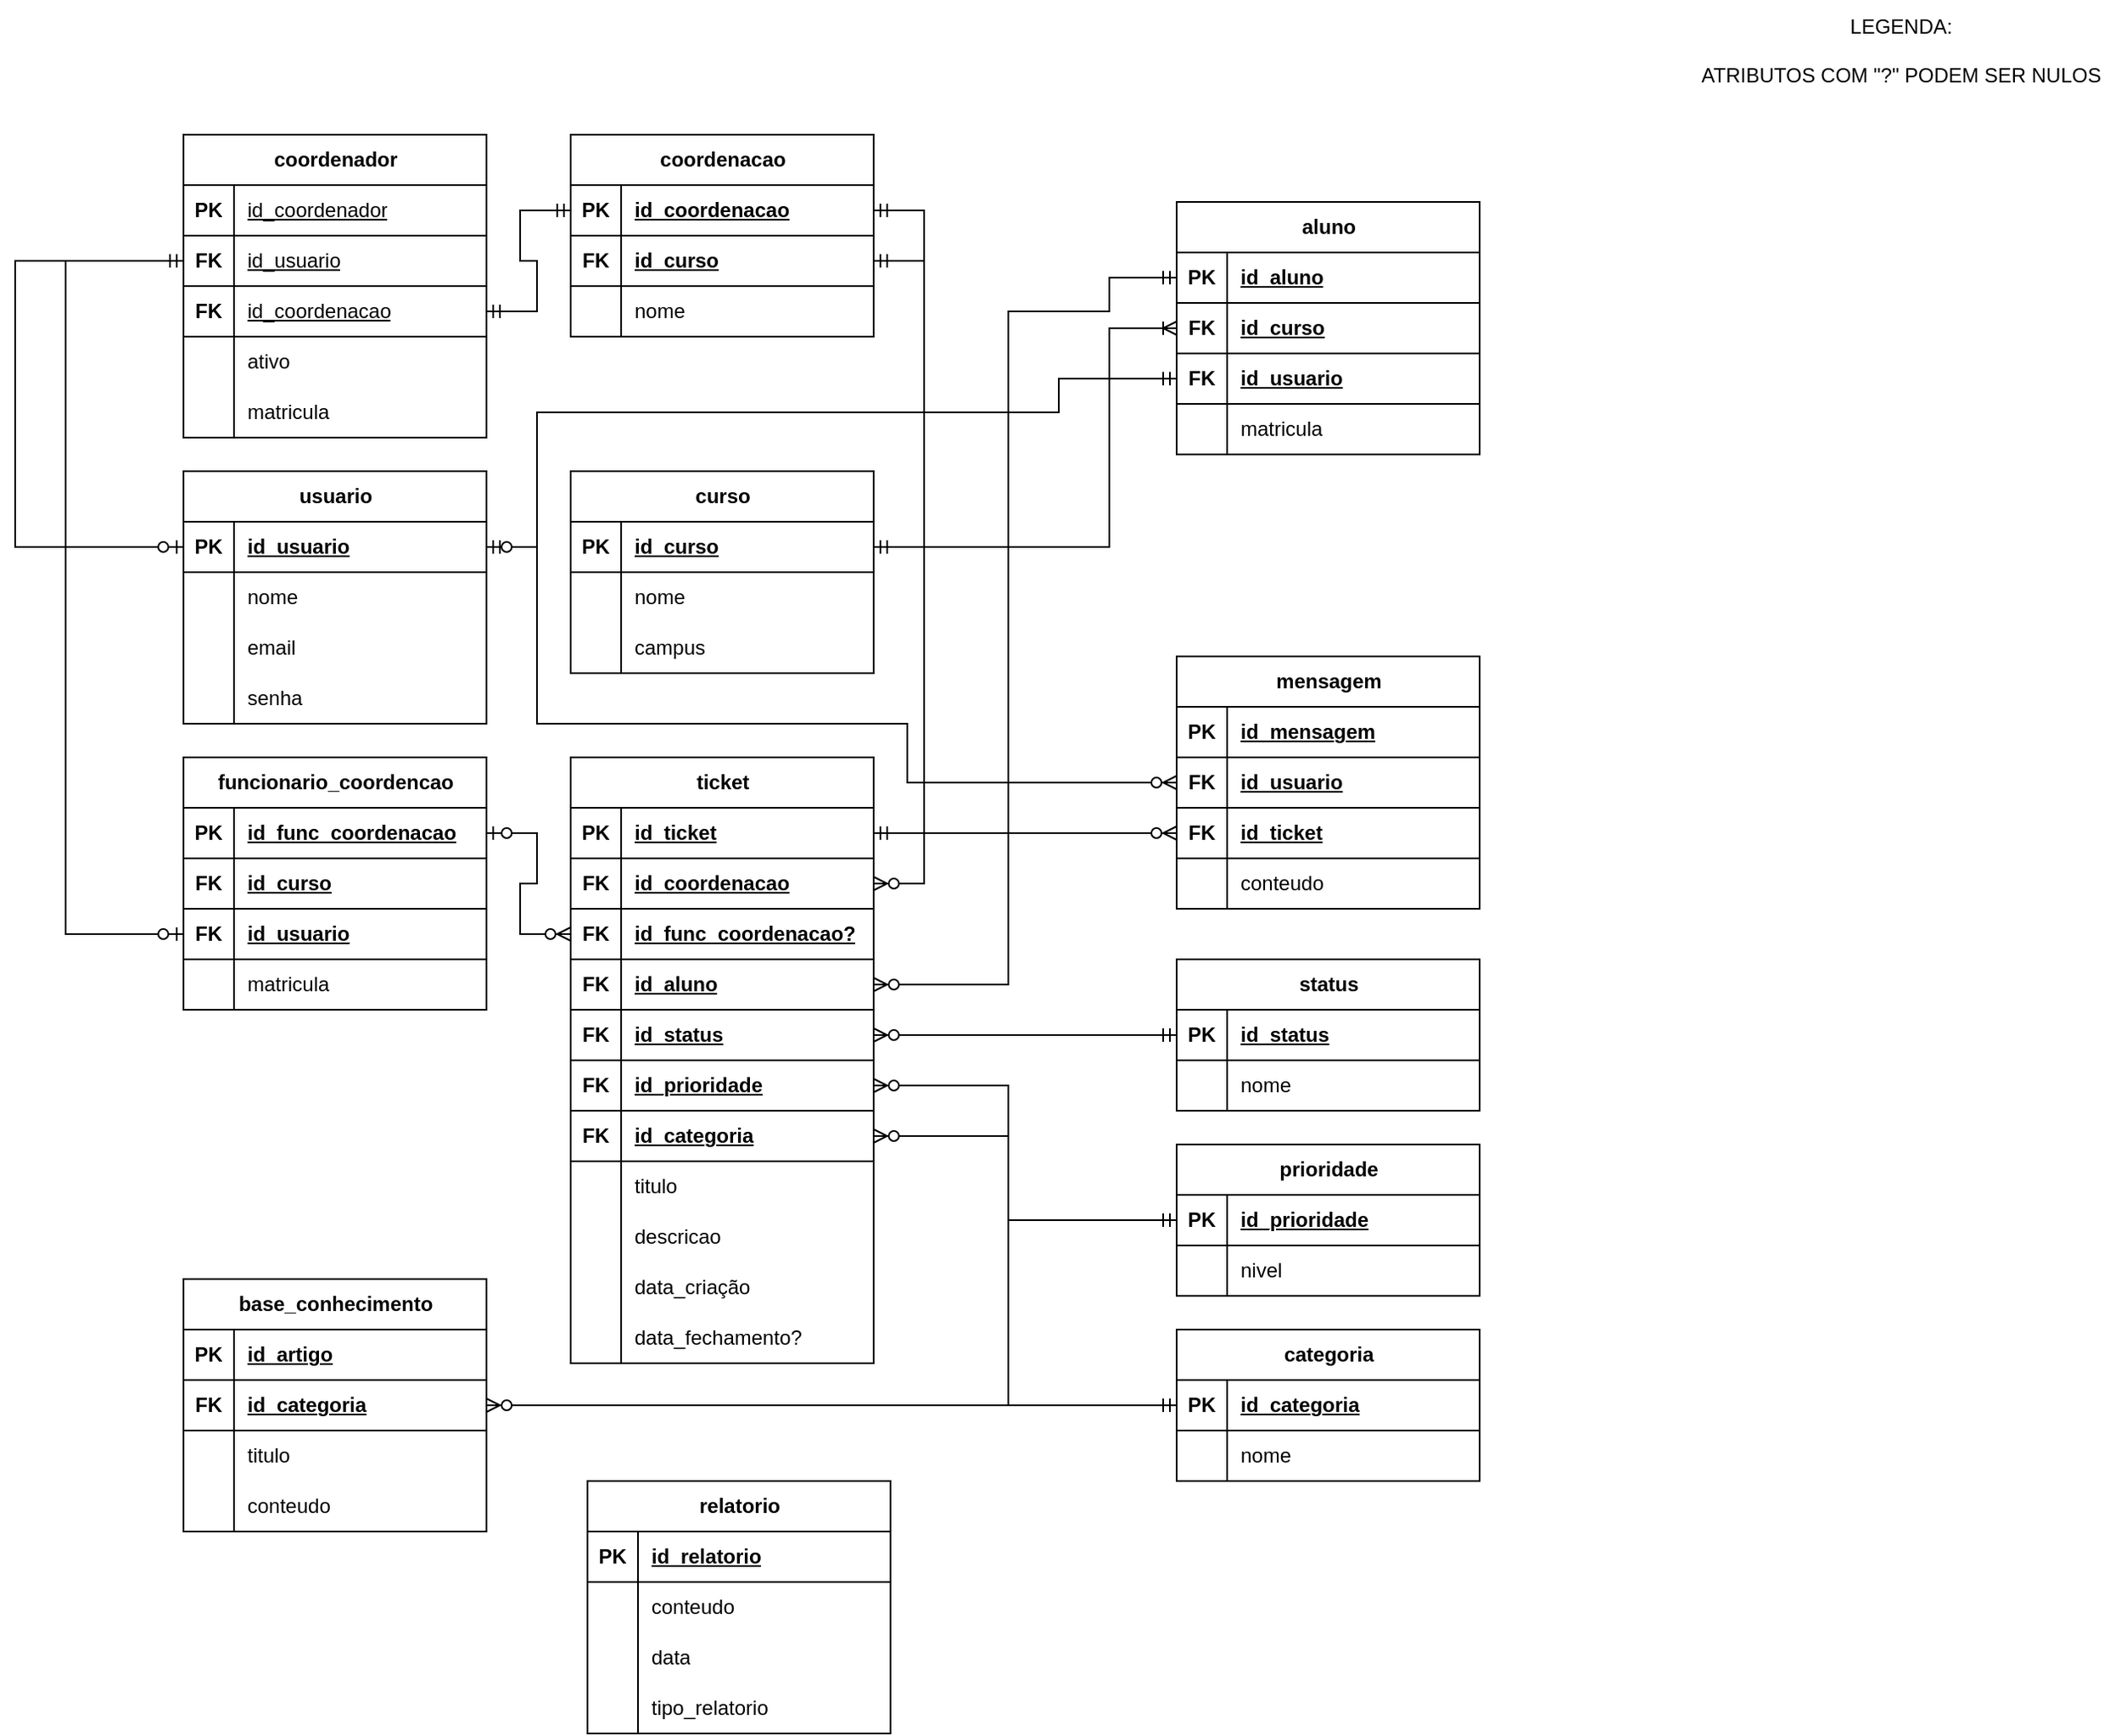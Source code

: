 <mxfile version="27.2.0">
  <diagram name="Página-1" id="E-NKQtHVGJUaxPkb2FZk">
    <mxGraphModel dx="1501" dy="824" grid="1" gridSize="10" guides="1" tooltips="1" connect="1" arrows="1" fold="1" page="1" pageScale="1" pageWidth="827" pageHeight="1169" math="0" shadow="0">
      <root>
        <mxCell id="0" />
        <mxCell id="1" parent="0" />
        <mxCell id="wKjYfc3Eb36eJWrLPfeD-9" value="coordenador" style="shape=table;startSize=30;container=1;collapsible=1;childLayout=tableLayout;fixedRows=1;rowLines=0;fontStyle=1;align=center;resizeLast=1;html=1;rounded=0;shadow=0;" vertex="1" parent="1">
          <mxGeometry x="490" y="90" width="180" height="180" as="geometry" />
        </mxCell>
        <mxCell id="wKjYfc3Eb36eJWrLPfeD-10" value="" style="shape=tableRow;horizontal=0;startSize=0;swimlaneHead=0;swimlaneBody=0;fillColor=none;collapsible=0;dropTarget=0;points=[[0,0.5],[1,0.5]];portConstraint=eastwest;top=0;left=0;right=0;bottom=1;" vertex="1" parent="wKjYfc3Eb36eJWrLPfeD-9">
          <mxGeometry y="30" width="180" height="30" as="geometry" />
        </mxCell>
        <mxCell id="wKjYfc3Eb36eJWrLPfeD-11" value="PK" style="shape=partialRectangle;connectable=0;fillColor=none;top=0;left=0;bottom=0;right=0;fontStyle=1;overflow=hidden;whiteSpace=wrap;html=1;" vertex="1" parent="wKjYfc3Eb36eJWrLPfeD-10">
          <mxGeometry width="30" height="30" as="geometry">
            <mxRectangle width="30" height="30" as="alternateBounds" />
          </mxGeometry>
        </mxCell>
        <mxCell id="wKjYfc3Eb36eJWrLPfeD-12" value="&lt;u style=&quot;font-weight: 400; text-align: center;&quot;&gt;id_coordenador&lt;/u&gt;" style="shape=partialRectangle;connectable=0;fillColor=none;top=0;left=0;bottom=0;right=0;align=left;spacingLeft=6;fontStyle=5;overflow=hidden;whiteSpace=wrap;html=1;" vertex="1" parent="wKjYfc3Eb36eJWrLPfeD-10">
          <mxGeometry x="30" width="150" height="30" as="geometry">
            <mxRectangle width="150" height="30" as="alternateBounds" />
          </mxGeometry>
        </mxCell>
        <mxCell id="wKjYfc3Eb36eJWrLPfeD-57" value="" style="shape=tableRow;horizontal=0;startSize=0;swimlaneHead=0;swimlaneBody=0;fillColor=none;collapsible=0;dropTarget=0;points=[[0,0.5],[1,0.5]];portConstraint=eastwest;top=0;left=0;right=0;bottom=1;" vertex="1" parent="wKjYfc3Eb36eJWrLPfeD-9">
          <mxGeometry y="60" width="180" height="30" as="geometry" />
        </mxCell>
        <mxCell id="wKjYfc3Eb36eJWrLPfeD-58" value="FK" style="shape=partialRectangle;connectable=0;fillColor=none;top=0;left=0;bottom=0;right=0;fontStyle=1;overflow=hidden;whiteSpace=wrap;html=1;" vertex="1" parent="wKjYfc3Eb36eJWrLPfeD-57">
          <mxGeometry width="30" height="30" as="geometry">
            <mxRectangle width="30" height="30" as="alternateBounds" />
          </mxGeometry>
        </mxCell>
        <mxCell id="wKjYfc3Eb36eJWrLPfeD-59" value="&lt;u style=&quot;font-weight: 400; text-align: center;&quot;&gt;id_usuario&lt;/u&gt;" style="shape=partialRectangle;connectable=0;fillColor=none;top=0;left=0;bottom=0;right=0;align=left;spacingLeft=6;fontStyle=5;overflow=hidden;whiteSpace=wrap;html=1;" vertex="1" parent="wKjYfc3Eb36eJWrLPfeD-57">
          <mxGeometry x="30" width="150" height="30" as="geometry">
            <mxRectangle width="150" height="30" as="alternateBounds" />
          </mxGeometry>
        </mxCell>
        <mxCell id="wKjYfc3Eb36eJWrLPfeD-63" value="" style="shape=tableRow;horizontal=0;startSize=0;swimlaneHead=0;swimlaneBody=0;fillColor=none;collapsible=0;dropTarget=0;points=[[0,0.5],[1,0.5]];portConstraint=eastwest;top=0;left=0;right=0;bottom=1;" vertex="1" parent="wKjYfc3Eb36eJWrLPfeD-9">
          <mxGeometry y="90" width="180" height="30" as="geometry" />
        </mxCell>
        <mxCell id="wKjYfc3Eb36eJWrLPfeD-64" value="FK" style="shape=partialRectangle;connectable=0;fillColor=none;top=0;left=0;bottom=0;right=0;fontStyle=1;overflow=hidden;whiteSpace=wrap;html=1;" vertex="1" parent="wKjYfc3Eb36eJWrLPfeD-63">
          <mxGeometry width="30" height="30" as="geometry">
            <mxRectangle width="30" height="30" as="alternateBounds" />
          </mxGeometry>
        </mxCell>
        <mxCell id="wKjYfc3Eb36eJWrLPfeD-65" value="&lt;div style=&quot;text-align: center;&quot;&gt;&lt;span style=&quot;background-color: transparent; color: light-dark(rgb(0, 0, 0), rgb(255, 255, 255)); font-weight: 400;&quot;&gt;id_coordenacao&lt;/span&gt;&lt;/div&gt;" style="shape=partialRectangle;connectable=0;fillColor=none;top=0;left=0;bottom=0;right=0;align=left;spacingLeft=6;fontStyle=5;overflow=hidden;whiteSpace=wrap;html=1;" vertex="1" parent="wKjYfc3Eb36eJWrLPfeD-63">
          <mxGeometry x="30" width="150" height="30" as="geometry">
            <mxRectangle width="150" height="30" as="alternateBounds" />
          </mxGeometry>
        </mxCell>
        <mxCell id="wKjYfc3Eb36eJWrLPfeD-16" value="" style="shape=tableRow;horizontal=0;startSize=0;swimlaneHead=0;swimlaneBody=0;fillColor=none;collapsible=0;dropTarget=0;points=[[0,0.5],[1,0.5]];portConstraint=eastwest;top=0;left=0;right=0;bottom=0;" vertex="1" parent="wKjYfc3Eb36eJWrLPfeD-9">
          <mxGeometry y="120" width="180" height="30" as="geometry" />
        </mxCell>
        <mxCell id="wKjYfc3Eb36eJWrLPfeD-17" value="" style="shape=partialRectangle;connectable=0;fillColor=none;top=0;left=0;bottom=0;right=0;editable=1;overflow=hidden;whiteSpace=wrap;html=1;" vertex="1" parent="wKjYfc3Eb36eJWrLPfeD-16">
          <mxGeometry width="30" height="30" as="geometry">
            <mxRectangle width="30" height="30" as="alternateBounds" />
          </mxGeometry>
        </mxCell>
        <mxCell id="wKjYfc3Eb36eJWrLPfeD-18" value="ativo" style="shape=partialRectangle;connectable=0;fillColor=none;top=0;left=0;bottom=0;right=0;align=left;spacingLeft=6;overflow=hidden;whiteSpace=wrap;html=1;" vertex="1" parent="wKjYfc3Eb36eJWrLPfeD-16">
          <mxGeometry x="30" width="150" height="30" as="geometry">
            <mxRectangle width="150" height="30" as="alternateBounds" />
          </mxGeometry>
        </mxCell>
        <mxCell id="wKjYfc3Eb36eJWrLPfeD-158" value="" style="shape=tableRow;horizontal=0;startSize=0;swimlaneHead=0;swimlaneBody=0;fillColor=none;collapsible=0;dropTarget=0;points=[[0,0.5],[1,0.5]];portConstraint=eastwest;top=0;left=0;right=0;bottom=0;" vertex="1" parent="wKjYfc3Eb36eJWrLPfeD-9">
          <mxGeometry y="150" width="180" height="30" as="geometry" />
        </mxCell>
        <mxCell id="wKjYfc3Eb36eJWrLPfeD-159" value="" style="shape=partialRectangle;connectable=0;fillColor=none;top=0;left=0;bottom=0;right=0;editable=1;overflow=hidden;whiteSpace=wrap;html=1;" vertex="1" parent="wKjYfc3Eb36eJWrLPfeD-158">
          <mxGeometry width="30" height="30" as="geometry">
            <mxRectangle width="30" height="30" as="alternateBounds" />
          </mxGeometry>
        </mxCell>
        <mxCell id="wKjYfc3Eb36eJWrLPfeD-160" value="matricula" style="shape=partialRectangle;connectable=0;fillColor=none;top=0;left=0;bottom=0;right=0;align=left;spacingLeft=6;overflow=hidden;whiteSpace=wrap;html=1;" vertex="1" parent="wKjYfc3Eb36eJWrLPfeD-158">
          <mxGeometry x="30" width="150" height="30" as="geometry">
            <mxRectangle width="150" height="30" as="alternateBounds" />
          </mxGeometry>
        </mxCell>
        <mxCell id="wKjYfc3Eb36eJWrLPfeD-66" value="coordenacao" style="shape=table;startSize=30;container=1;collapsible=1;childLayout=tableLayout;fixedRows=1;rowLines=0;fontStyle=1;align=center;resizeLast=1;html=1;" vertex="1" parent="1">
          <mxGeometry x="720" y="90" width="180" height="120" as="geometry" />
        </mxCell>
        <mxCell id="wKjYfc3Eb36eJWrLPfeD-67" value="" style="shape=tableRow;horizontal=0;startSize=0;swimlaneHead=0;swimlaneBody=0;fillColor=none;collapsible=0;dropTarget=0;points=[[0,0.5],[1,0.5]];portConstraint=eastwest;top=0;left=0;right=0;bottom=1;" vertex="1" parent="wKjYfc3Eb36eJWrLPfeD-66">
          <mxGeometry y="30" width="180" height="30" as="geometry" />
        </mxCell>
        <mxCell id="wKjYfc3Eb36eJWrLPfeD-68" value="PK" style="shape=partialRectangle;connectable=0;fillColor=none;top=0;left=0;bottom=0;right=0;fontStyle=1;overflow=hidden;whiteSpace=wrap;html=1;" vertex="1" parent="wKjYfc3Eb36eJWrLPfeD-67">
          <mxGeometry width="30" height="30" as="geometry">
            <mxRectangle width="30" height="30" as="alternateBounds" />
          </mxGeometry>
        </mxCell>
        <mxCell id="wKjYfc3Eb36eJWrLPfeD-69" value="id_coordenacao" style="shape=partialRectangle;connectable=0;fillColor=none;top=0;left=0;bottom=0;right=0;align=left;spacingLeft=6;fontStyle=5;overflow=hidden;whiteSpace=wrap;html=1;" vertex="1" parent="wKjYfc3Eb36eJWrLPfeD-67">
          <mxGeometry x="30" width="150" height="30" as="geometry">
            <mxRectangle width="150" height="30" as="alternateBounds" />
          </mxGeometry>
        </mxCell>
        <mxCell id="wKjYfc3Eb36eJWrLPfeD-79" value="" style="shape=tableRow;horizontal=0;startSize=0;swimlaneHead=0;swimlaneBody=0;fillColor=none;collapsible=0;dropTarget=0;points=[[0,0.5],[1,0.5]];portConstraint=eastwest;top=0;left=0;right=0;bottom=1;" vertex="1" parent="wKjYfc3Eb36eJWrLPfeD-66">
          <mxGeometry y="60" width="180" height="30" as="geometry" />
        </mxCell>
        <mxCell id="wKjYfc3Eb36eJWrLPfeD-80" value="FK" style="shape=partialRectangle;connectable=0;fillColor=none;top=0;left=0;bottom=0;right=0;fontStyle=1;overflow=hidden;whiteSpace=wrap;html=1;" vertex="1" parent="wKjYfc3Eb36eJWrLPfeD-79">
          <mxGeometry width="30" height="30" as="geometry">
            <mxRectangle width="30" height="30" as="alternateBounds" />
          </mxGeometry>
        </mxCell>
        <mxCell id="wKjYfc3Eb36eJWrLPfeD-81" value="id_curso" style="shape=partialRectangle;connectable=0;fillColor=none;top=0;left=0;bottom=0;right=0;align=left;spacingLeft=6;fontStyle=5;overflow=hidden;whiteSpace=wrap;html=1;" vertex="1" parent="wKjYfc3Eb36eJWrLPfeD-79">
          <mxGeometry x="30" width="150" height="30" as="geometry">
            <mxRectangle width="150" height="30" as="alternateBounds" />
          </mxGeometry>
        </mxCell>
        <mxCell id="wKjYfc3Eb36eJWrLPfeD-70" value="" style="shape=tableRow;horizontal=0;startSize=0;swimlaneHead=0;swimlaneBody=0;fillColor=none;collapsible=0;dropTarget=0;points=[[0,0.5],[1,0.5]];portConstraint=eastwest;top=0;left=0;right=0;bottom=0;" vertex="1" parent="wKjYfc3Eb36eJWrLPfeD-66">
          <mxGeometry y="90" width="180" height="30" as="geometry" />
        </mxCell>
        <mxCell id="wKjYfc3Eb36eJWrLPfeD-71" value="" style="shape=partialRectangle;connectable=0;fillColor=none;top=0;left=0;bottom=0;right=0;editable=1;overflow=hidden;whiteSpace=wrap;html=1;" vertex="1" parent="wKjYfc3Eb36eJWrLPfeD-70">
          <mxGeometry width="30" height="30" as="geometry">
            <mxRectangle width="30" height="30" as="alternateBounds" />
          </mxGeometry>
        </mxCell>
        <mxCell id="wKjYfc3Eb36eJWrLPfeD-72" value="nome" style="shape=partialRectangle;connectable=0;fillColor=none;top=0;left=0;bottom=0;right=0;align=left;spacingLeft=6;overflow=hidden;whiteSpace=wrap;html=1;" vertex="1" parent="wKjYfc3Eb36eJWrLPfeD-70">
          <mxGeometry x="30" width="150" height="30" as="geometry">
            <mxRectangle width="150" height="30" as="alternateBounds" />
          </mxGeometry>
        </mxCell>
        <mxCell id="wKjYfc3Eb36eJWrLPfeD-82" value="curso" style="shape=table;startSize=30;container=1;collapsible=1;childLayout=tableLayout;fixedRows=1;rowLines=0;fontStyle=1;align=center;resizeLast=1;html=1;" vertex="1" parent="1">
          <mxGeometry x="720" y="290" width="180" height="120" as="geometry" />
        </mxCell>
        <mxCell id="wKjYfc3Eb36eJWrLPfeD-83" value="" style="shape=tableRow;horizontal=0;startSize=0;swimlaneHead=0;swimlaneBody=0;fillColor=none;collapsible=0;dropTarget=0;points=[[0,0.5],[1,0.5]];portConstraint=eastwest;top=0;left=0;right=0;bottom=1;" vertex="1" parent="wKjYfc3Eb36eJWrLPfeD-82">
          <mxGeometry y="30" width="180" height="30" as="geometry" />
        </mxCell>
        <mxCell id="wKjYfc3Eb36eJWrLPfeD-84" value="PK" style="shape=partialRectangle;connectable=0;fillColor=none;top=0;left=0;bottom=0;right=0;fontStyle=1;overflow=hidden;whiteSpace=wrap;html=1;" vertex="1" parent="wKjYfc3Eb36eJWrLPfeD-83">
          <mxGeometry width="30" height="30" as="geometry">
            <mxRectangle width="30" height="30" as="alternateBounds" />
          </mxGeometry>
        </mxCell>
        <mxCell id="wKjYfc3Eb36eJWrLPfeD-85" value="id_curso" style="shape=partialRectangle;connectable=0;fillColor=none;top=0;left=0;bottom=0;right=0;align=left;spacingLeft=6;fontStyle=5;overflow=hidden;whiteSpace=wrap;html=1;" vertex="1" parent="wKjYfc3Eb36eJWrLPfeD-83">
          <mxGeometry x="30" width="150" height="30" as="geometry">
            <mxRectangle width="150" height="30" as="alternateBounds" />
          </mxGeometry>
        </mxCell>
        <mxCell id="wKjYfc3Eb36eJWrLPfeD-89" value="" style="shape=tableRow;horizontal=0;startSize=0;swimlaneHead=0;swimlaneBody=0;fillColor=none;collapsible=0;dropTarget=0;points=[[0,0.5],[1,0.5]];portConstraint=eastwest;top=0;left=0;right=0;bottom=0;" vertex="1" parent="wKjYfc3Eb36eJWrLPfeD-82">
          <mxGeometry y="60" width="180" height="30" as="geometry" />
        </mxCell>
        <mxCell id="wKjYfc3Eb36eJWrLPfeD-90" value="" style="shape=partialRectangle;connectable=0;fillColor=none;top=0;left=0;bottom=0;right=0;editable=1;overflow=hidden;whiteSpace=wrap;html=1;" vertex="1" parent="wKjYfc3Eb36eJWrLPfeD-89">
          <mxGeometry width="30" height="30" as="geometry">
            <mxRectangle width="30" height="30" as="alternateBounds" />
          </mxGeometry>
        </mxCell>
        <mxCell id="wKjYfc3Eb36eJWrLPfeD-91" value="nome" style="shape=partialRectangle;connectable=0;fillColor=none;top=0;left=0;bottom=0;right=0;align=left;spacingLeft=6;overflow=hidden;whiteSpace=wrap;html=1;" vertex="1" parent="wKjYfc3Eb36eJWrLPfeD-89">
          <mxGeometry x="30" width="150" height="30" as="geometry">
            <mxRectangle width="150" height="30" as="alternateBounds" />
          </mxGeometry>
        </mxCell>
        <mxCell id="wKjYfc3Eb36eJWrLPfeD-95" value="" style="shape=tableRow;horizontal=0;startSize=0;swimlaneHead=0;swimlaneBody=0;fillColor=none;collapsible=0;dropTarget=0;points=[[0,0.5],[1,0.5]];portConstraint=eastwest;top=0;left=0;right=0;bottom=0;" vertex="1" parent="wKjYfc3Eb36eJWrLPfeD-82">
          <mxGeometry y="90" width="180" height="30" as="geometry" />
        </mxCell>
        <mxCell id="wKjYfc3Eb36eJWrLPfeD-96" value="" style="shape=partialRectangle;connectable=0;fillColor=none;top=0;left=0;bottom=0;right=0;editable=1;overflow=hidden;whiteSpace=wrap;html=1;" vertex="1" parent="wKjYfc3Eb36eJWrLPfeD-95">
          <mxGeometry width="30" height="30" as="geometry">
            <mxRectangle width="30" height="30" as="alternateBounds" />
          </mxGeometry>
        </mxCell>
        <mxCell id="wKjYfc3Eb36eJWrLPfeD-97" value="campus" style="shape=partialRectangle;connectable=0;fillColor=none;top=0;left=0;bottom=0;right=0;align=left;spacingLeft=6;overflow=hidden;whiteSpace=wrap;html=1;" vertex="1" parent="wKjYfc3Eb36eJWrLPfeD-95">
          <mxGeometry x="30" width="150" height="30" as="geometry">
            <mxRectangle width="150" height="30" as="alternateBounds" />
          </mxGeometry>
        </mxCell>
        <mxCell id="wKjYfc3Eb36eJWrLPfeD-98" value="usuario" style="shape=table;startSize=30;container=1;collapsible=1;childLayout=tableLayout;fixedRows=1;rowLines=0;fontStyle=1;align=center;resizeLast=1;html=1;" vertex="1" parent="1">
          <mxGeometry x="490" y="290" width="180" height="150" as="geometry" />
        </mxCell>
        <mxCell id="wKjYfc3Eb36eJWrLPfeD-99" value="" style="shape=tableRow;horizontal=0;startSize=0;swimlaneHead=0;swimlaneBody=0;fillColor=none;collapsible=0;dropTarget=0;points=[[0,0.5],[1,0.5]];portConstraint=eastwest;top=0;left=0;right=0;bottom=1;" vertex="1" parent="wKjYfc3Eb36eJWrLPfeD-98">
          <mxGeometry y="30" width="180" height="30" as="geometry" />
        </mxCell>
        <mxCell id="wKjYfc3Eb36eJWrLPfeD-100" value="PK" style="shape=partialRectangle;connectable=0;fillColor=none;top=0;left=0;bottom=0;right=0;fontStyle=1;overflow=hidden;whiteSpace=wrap;html=1;" vertex="1" parent="wKjYfc3Eb36eJWrLPfeD-99">
          <mxGeometry width="30" height="30" as="geometry">
            <mxRectangle width="30" height="30" as="alternateBounds" />
          </mxGeometry>
        </mxCell>
        <mxCell id="wKjYfc3Eb36eJWrLPfeD-101" value="id_usuario" style="shape=partialRectangle;connectable=0;fillColor=none;top=0;left=0;bottom=0;right=0;align=left;spacingLeft=6;fontStyle=5;overflow=hidden;whiteSpace=wrap;html=1;" vertex="1" parent="wKjYfc3Eb36eJWrLPfeD-99">
          <mxGeometry x="30" width="150" height="30" as="geometry">
            <mxRectangle width="150" height="30" as="alternateBounds" />
          </mxGeometry>
        </mxCell>
        <mxCell id="wKjYfc3Eb36eJWrLPfeD-102" value="" style="shape=tableRow;horizontal=0;startSize=0;swimlaneHead=0;swimlaneBody=0;fillColor=none;collapsible=0;dropTarget=0;points=[[0,0.5],[1,0.5]];portConstraint=eastwest;top=0;left=0;right=0;bottom=0;" vertex="1" parent="wKjYfc3Eb36eJWrLPfeD-98">
          <mxGeometry y="60" width="180" height="30" as="geometry" />
        </mxCell>
        <mxCell id="wKjYfc3Eb36eJWrLPfeD-103" value="" style="shape=partialRectangle;connectable=0;fillColor=none;top=0;left=0;bottom=0;right=0;editable=1;overflow=hidden;whiteSpace=wrap;html=1;" vertex="1" parent="wKjYfc3Eb36eJWrLPfeD-102">
          <mxGeometry width="30" height="30" as="geometry">
            <mxRectangle width="30" height="30" as="alternateBounds" />
          </mxGeometry>
        </mxCell>
        <mxCell id="wKjYfc3Eb36eJWrLPfeD-104" value="nome" style="shape=partialRectangle;connectable=0;fillColor=none;top=0;left=0;bottom=0;right=0;align=left;spacingLeft=6;overflow=hidden;whiteSpace=wrap;html=1;" vertex="1" parent="wKjYfc3Eb36eJWrLPfeD-102">
          <mxGeometry x="30" width="150" height="30" as="geometry">
            <mxRectangle width="150" height="30" as="alternateBounds" />
          </mxGeometry>
        </mxCell>
        <mxCell id="wKjYfc3Eb36eJWrLPfeD-105" value="" style="shape=tableRow;horizontal=0;startSize=0;swimlaneHead=0;swimlaneBody=0;fillColor=none;collapsible=0;dropTarget=0;points=[[0,0.5],[1,0.5]];portConstraint=eastwest;top=0;left=0;right=0;bottom=0;" vertex="1" parent="wKjYfc3Eb36eJWrLPfeD-98">
          <mxGeometry y="90" width="180" height="30" as="geometry" />
        </mxCell>
        <mxCell id="wKjYfc3Eb36eJWrLPfeD-106" value="" style="shape=partialRectangle;connectable=0;fillColor=none;top=0;left=0;bottom=0;right=0;editable=1;overflow=hidden;whiteSpace=wrap;html=1;" vertex="1" parent="wKjYfc3Eb36eJWrLPfeD-105">
          <mxGeometry width="30" height="30" as="geometry">
            <mxRectangle width="30" height="30" as="alternateBounds" />
          </mxGeometry>
        </mxCell>
        <mxCell id="wKjYfc3Eb36eJWrLPfeD-107" value="email" style="shape=partialRectangle;connectable=0;fillColor=none;top=0;left=0;bottom=0;right=0;align=left;spacingLeft=6;overflow=hidden;whiteSpace=wrap;html=1;" vertex="1" parent="wKjYfc3Eb36eJWrLPfeD-105">
          <mxGeometry x="30" width="150" height="30" as="geometry">
            <mxRectangle width="150" height="30" as="alternateBounds" />
          </mxGeometry>
        </mxCell>
        <mxCell id="wKjYfc3Eb36eJWrLPfeD-111" value="" style="shape=tableRow;horizontal=0;startSize=0;swimlaneHead=0;swimlaneBody=0;fillColor=none;collapsible=0;dropTarget=0;points=[[0,0.5],[1,0.5]];portConstraint=eastwest;top=0;left=0;right=0;bottom=0;" vertex="1" parent="wKjYfc3Eb36eJWrLPfeD-98">
          <mxGeometry y="120" width="180" height="30" as="geometry" />
        </mxCell>
        <mxCell id="wKjYfc3Eb36eJWrLPfeD-112" value="" style="shape=partialRectangle;connectable=0;fillColor=none;top=0;left=0;bottom=0;right=0;editable=1;overflow=hidden;whiteSpace=wrap;html=1;" vertex="1" parent="wKjYfc3Eb36eJWrLPfeD-111">
          <mxGeometry width="30" height="30" as="geometry">
            <mxRectangle width="30" height="30" as="alternateBounds" />
          </mxGeometry>
        </mxCell>
        <mxCell id="wKjYfc3Eb36eJWrLPfeD-113" value="senha" style="shape=partialRectangle;connectable=0;fillColor=none;top=0;left=0;bottom=0;right=0;align=left;spacingLeft=6;overflow=hidden;whiteSpace=wrap;html=1;" vertex="1" parent="wKjYfc3Eb36eJWrLPfeD-111">
          <mxGeometry x="30" width="150" height="30" as="geometry">
            <mxRectangle width="150" height="30" as="alternateBounds" />
          </mxGeometry>
        </mxCell>
        <mxCell id="wKjYfc3Eb36eJWrLPfeD-123" value="aluno" style="shape=table;startSize=30;container=1;collapsible=1;childLayout=tableLayout;fixedRows=1;rowLines=0;fontStyle=1;align=center;resizeLast=1;html=1;" vertex="1" parent="1">
          <mxGeometry x="1080" y="130" width="180" height="150" as="geometry" />
        </mxCell>
        <mxCell id="wKjYfc3Eb36eJWrLPfeD-124" value="" style="shape=tableRow;horizontal=0;startSize=0;swimlaneHead=0;swimlaneBody=0;fillColor=none;collapsible=0;dropTarget=0;points=[[0,0.5],[1,0.5]];portConstraint=eastwest;top=0;left=0;right=0;bottom=1;" vertex="1" parent="wKjYfc3Eb36eJWrLPfeD-123">
          <mxGeometry y="30" width="180" height="30" as="geometry" />
        </mxCell>
        <mxCell id="wKjYfc3Eb36eJWrLPfeD-125" value="PK" style="shape=partialRectangle;connectable=0;fillColor=none;top=0;left=0;bottom=0;right=0;fontStyle=1;overflow=hidden;whiteSpace=wrap;html=1;" vertex="1" parent="wKjYfc3Eb36eJWrLPfeD-124">
          <mxGeometry width="30" height="30" as="geometry">
            <mxRectangle width="30" height="30" as="alternateBounds" />
          </mxGeometry>
        </mxCell>
        <mxCell id="wKjYfc3Eb36eJWrLPfeD-126" value="id_aluno" style="shape=partialRectangle;connectable=0;fillColor=none;top=0;left=0;bottom=0;right=0;align=left;spacingLeft=6;fontStyle=5;overflow=hidden;whiteSpace=wrap;html=1;" vertex="1" parent="wKjYfc3Eb36eJWrLPfeD-124">
          <mxGeometry x="30" width="150" height="30" as="geometry">
            <mxRectangle width="150" height="30" as="alternateBounds" />
          </mxGeometry>
        </mxCell>
        <mxCell id="wKjYfc3Eb36eJWrLPfeD-136" value="" style="shape=tableRow;horizontal=0;startSize=0;swimlaneHead=0;swimlaneBody=0;fillColor=none;collapsible=0;dropTarget=0;points=[[0,0.5],[1,0.5]];portConstraint=eastwest;top=0;left=0;right=0;bottom=1;" vertex="1" parent="wKjYfc3Eb36eJWrLPfeD-123">
          <mxGeometry y="60" width="180" height="30" as="geometry" />
        </mxCell>
        <mxCell id="wKjYfc3Eb36eJWrLPfeD-137" value="FK" style="shape=partialRectangle;connectable=0;fillColor=none;top=0;left=0;bottom=0;right=0;fontStyle=1;overflow=hidden;whiteSpace=wrap;html=1;" vertex="1" parent="wKjYfc3Eb36eJWrLPfeD-136">
          <mxGeometry width="30" height="30" as="geometry">
            <mxRectangle width="30" height="30" as="alternateBounds" />
          </mxGeometry>
        </mxCell>
        <mxCell id="wKjYfc3Eb36eJWrLPfeD-138" value="id_curso" style="shape=partialRectangle;connectable=0;fillColor=none;top=0;left=0;bottom=0;right=0;align=left;spacingLeft=6;fontStyle=5;overflow=hidden;whiteSpace=wrap;html=1;" vertex="1" parent="wKjYfc3Eb36eJWrLPfeD-136">
          <mxGeometry x="30" width="150" height="30" as="geometry">
            <mxRectangle width="150" height="30" as="alternateBounds" />
          </mxGeometry>
        </mxCell>
        <mxCell id="wKjYfc3Eb36eJWrLPfeD-139" value="" style="shape=tableRow;horizontal=0;startSize=0;swimlaneHead=0;swimlaneBody=0;fillColor=none;collapsible=0;dropTarget=0;points=[[0,0.5],[1,0.5]];portConstraint=eastwest;top=0;left=0;right=0;bottom=1;" vertex="1" parent="wKjYfc3Eb36eJWrLPfeD-123">
          <mxGeometry y="90" width="180" height="30" as="geometry" />
        </mxCell>
        <mxCell id="wKjYfc3Eb36eJWrLPfeD-140" value="FK" style="shape=partialRectangle;connectable=0;fillColor=none;top=0;left=0;bottom=0;right=0;fontStyle=1;overflow=hidden;whiteSpace=wrap;html=1;" vertex="1" parent="wKjYfc3Eb36eJWrLPfeD-139">
          <mxGeometry width="30" height="30" as="geometry">
            <mxRectangle width="30" height="30" as="alternateBounds" />
          </mxGeometry>
        </mxCell>
        <mxCell id="wKjYfc3Eb36eJWrLPfeD-141" value="id_usuario" style="shape=partialRectangle;connectable=0;fillColor=none;top=0;left=0;bottom=0;right=0;align=left;spacingLeft=6;fontStyle=5;overflow=hidden;whiteSpace=wrap;html=1;" vertex="1" parent="wKjYfc3Eb36eJWrLPfeD-139">
          <mxGeometry x="30" width="150" height="30" as="geometry">
            <mxRectangle width="150" height="30" as="alternateBounds" />
          </mxGeometry>
        </mxCell>
        <mxCell id="wKjYfc3Eb36eJWrLPfeD-133" value="" style="shape=tableRow;horizontal=0;startSize=0;swimlaneHead=0;swimlaneBody=0;fillColor=none;collapsible=0;dropTarget=0;points=[[0,0.5],[1,0.5]];portConstraint=eastwest;top=0;left=0;right=0;bottom=0;" vertex="1" parent="wKjYfc3Eb36eJWrLPfeD-123">
          <mxGeometry y="120" width="180" height="30" as="geometry" />
        </mxCell>
        <mxCell id="wKjYfc3Eb36eJWrLPfeD-134" value="" style="shape=partialRectangle;connectable=0;fillColor=none;top=0;left=0;bottom=0;right=0;editable=1;overflow=hidden;whiteSpace=wrap;html=1;" vertex="1" parent="wKjYfc3Eb36eJWrLPfeD-133">
          <mxGeometry width="30" height="30" as="geometry">
            <mxRectangle width="30" height="30" as="alternateBounds" />
          </mxGeometry>
        </mxCell>
        <mxCell id="wKjYfc3Eb36eJWrLPfeD-135" value="matricula" style="shape=partialRectangle;connectable=0;fillColor=none;top=0;left=0;bottom=0;right=0;align=left;spacingLeft=6;overflow=hidden;whiteSpace=wrap;html=1;" vertex="1" parent="wKjYfc3Eb36eJWrLPfeD-133">
          <mxGeometry x="30" width="150" height="30" as="geometry">
            <mxRectangle width="150" height="30" as="alternateBounds" />
          </mxGeometry>
        </mxCell>
        <mxCell id="wKjYfc3Eb36eJWrLPfeD-142" value="funcionario_coordencao" style="shape=table;startSize=30;container=1;collapsible=1;childLayout=tableLayout;fixedRows=1;rowLines=0;fontStyle=1;align=center;resizeLast=1;html=1;" vertex="1" parent="1">
          <mxGeometry x="490" y="460" width="180" height="150" as="geometry" />
        </mxCell>
        <mxCell id="wKjYfc3Eb36eJWrLPfeD-143" value="" style="shape=tableRow;horizontal=0;startSize=0;swimlaneHead=0;swimlaneBody=0;fillColor=none;collapsible=0;dropTarget=0;points=[[0,0.5],[1,0.5]];portConstraint=eastwest;top=0;left=0;right=0;bottom=1;" vertex="1" parent="wKjYfc3Eb36eJWrLPfeD-142">
          <mxGeometry y="30" width="180" height="30" as="geometry" />
        </mxCell>
        <mxCell id="wKjYfc3Eb36eJWrLPfeD-144" value="PK" style="shape=partialRectangle;connectable=0;fillColor=none;top=0;left=0;bottom=0;right=0;fontStyle=1;overflow=hidden;whiteSpace=wrap;html=1;" vertex="1" parent="wKjYfc3Eb36eJWrLPfeD-143">
          <mxGeometry width="30" height="30" as="geometry">
            <mxRectangle width="30" height="30" as="alternateBounds" />
          </mxGeometry>
        </mxCell>
        <mxCell id="wKjYfc3Eb36eJWrLPfeD-145" value="id_func_coordenacao" style="shape=partialRectangle;connectable=0;fillColor=none;top=0;left=0;bottom=0;right=0;align=left;spacingLeft=6;fontStyle=5;overflow=hidden;whiteSpace=wrap;html=1;" vertex="1" parent="wKjYfc3Eb36eJWrLPfeD-143">
          <mxGeometry x="30" width="150" height="30" as="geometry">
            <mxRectangle width="150" height="30" as="alternateBounds" />
          </mxGeometry>
        </mxCell>
        <mxCell id="wKjYfc3Eb36eJWrLPfeD-146" value="" style="shape=tableRow;horizontal=0;startSize=0;swimlaneHead=0;swimlaneBody=0;fillColor=none;collapsible=0;dropTarget=0;points=[[0,0.5],[1,0.5]];portConstraint=eastwest;top=0;left=0;right=0;bottom=1;" vertex="1" parent="wKjYfc3Eb36eJWrLPfeD-142">
          <mxGeometry y="60" width="180" height="30" as="geometry" />
        </mxCell>
        <mxCell id="wKjYfc3Eb36eJWrLPfeD-147" value="FK" style="shape=partialRectangle;connectable=0;fillColor=none;top=0;left=0;bottom=0;right=0;fontStyle=1;overflow=hidden;whiteSpace=wrap;html=1;" vertex="1" parent="wKjYfc3Eb36eJWrLPfeD-146">
          <mxGeometry width="30" height="30" as="geometry">
            <mxRectangle width="30" height="30" as="alternateBounds" />
          </mxGeometry>
        </mxCell>
        <mxCell id="wKjYfc3Eb36eJWrLPfeD-148" value="id_curso" style="shape=partialRectangle;connectable=0;fillColor=none;top=0;left=0;bottom=0;right=0;align=left;spacingLeft=6;fontStyle=5;overflow=hidden;whiteSpace=wrap;html=1;" vertex="1" parent="wKjYfc3Eb36eJWrLPfeD-146">
          <mxGeometry x="30" width="150" height="30" as="geometry">
            <mxRectangle width="150" height="30" as="alternateBounds" />
          </mxGeometry>
        </mxCell>
        <mxCell id="wKjYfc3Eb36eJWrLPfeD-149" value="" style="shape=tableRow;horizontal=0;startSize=0;swimlaneHead=0;swimlaneBody=0;fillColor=none;collapsible=0;dropTarget=0;points=[[0,0.5],[1,0.5]];portConstraint=eastwest;top=0;left=0;right=0;bottom=1;" vertex="1" parent="wKjYfc3Eb36eJWrLPfeD-142">
          <mxGeometry y="90" width="180" height="30" as="geometry" />
        </mxCell>
        <mxCell id="wKjYfc3Eb36eJWrLPfeD-150" value="FK" style="shape=partialRectangle;connectable=0;fillColor=none;top=0;left=0;bottom=0;right=0;fontStyle=1;overflow=hidden;whiteSpace=wrap;html=1;" vertex="1" parent="wKjYfc3Eb36eJWrLPfeD-149">
          <mxGeometry width="30" height="30" as="geometry">
            <mxRectangle width="30" height="30" as="alternateBounds" />
          </mxGeometry>
        </mxCell>
        <mxCell id="wKjYfc3Eb36eJWrLPfeD-151" value="id_usuario" style="shape=partialRectangle;connectable=0;fillColor=none;top=0;left=0;bottom=0;right=0;align=left;spacingLeft=6;fontStyle=5;overflow=hidden;whiteSpace=wrap;html=1;" vertex="1" parent="wKjYfc3Eb36eJWrLPfeD-149">
          <mxGeometry x="30" width="150" height="30" as="geometry">
            <mxRectangle width="150" height="30" as="alternateBounds" />
          </mxGeometry>
        </mxCell>
        <mxCell id="wKjYfc3Eb36eJWrLPfeD-152" value="" style="shape=tableRow;horizontal=0;startSize=0;swimlaneHead=0;swimlaneBody=0;fillColor=none;collapsible=0;dropTarget=0;points=[[0,0.5],[1,0.5]];portConstraint=eastwest;top=0;left=0;right=0;bottom=0;" vertex="1" parent="wKjYfc3Eb36eJWrLPfeD-142">
          <mxGeometry y="120" width="180" height="30" as="geometry" />
        </mxCell>
        <mxCell id="wKjYfc3Eb36eJWrLPfeD-153" value="" style="shape=partialRectangle;connectable=0;fillColor=none;top=0;left=0;bottom=0;right=0;editable=1;overflow=hidden;whiteSpace=wrap;html=1;" vertex="1" parent="wKjYfc3Eb36eJWrLPfeD-152">
          <mxGeometry width="30" height="30" as="geometry">
            <mxRectangle width="30" height="30" as="alternateBounds" />
          </mxGeometry>
        </mxCell>
        <mxCell id="wKjYfc3Eb36eJWrLPfeD-154" value="matricula" style="shape=partialRectangle;connectable=0;fillColor=none;top=0;left=0;bottom=0;right=0;align=left;spacingLeft=6;overflow=hidden;whiteSpace=wrap;html=1;" vertex="1" parent="wKjYfc3Eb36eJWrLPfeD-152">
          <mxGeometry x="30" width="150" height="30" as="geometry">
            <mxRectangle width="150" height="30" as="alternateBounds" />
          </mxGeometry>
        </mxCell>
        <mxCell id="wKjYfc3Eb36eJWrLPfeD-161" value="ticket" style="shape=table;startSize=30;container=1;collapsible=1;childLayout=tableLayout;fixedRows=1;rowLines=0;fontStyle=1;align=center;resizeLast=1;html=1;" vertex="1" parent="1">
          <mxGeometry x="720" y="460" width="180" height="360" as="geometry" />
        </mxCell>
        <mxCell id="wKjYfc3Eb36eJWrLPfeD-162" value="" style="shape=tableRow;horizontal=0;startSize=0;swimlaneHead=0;swimlaneBody=0;fillColor=none;collapsible=0;dropTarget=0;points=[[0,0.5],[1,0.5]];portConstraint=eastwest;top=0;left=0;right=0;bottom=1;" vertex="1" parent="wKjYfc3Eb36eJWrLPfeD-161">
          <mxGeometry y="30" width="180" height="30" as="geometry" />
        </mxCell>
        <mxCell id="wKjYfc3Eb36eJWrLPfeD-163" value="PK" style="shape=partialRectangle;connectable=0;fillColor=none;top=0;left=0;bottom=0;right=0;fontStyle=1;overflow=hidden;whiteSpace=wrap;html=1;" vertex="1" parent="wKjYfc3Eb36eJWrLPfeD-162">
          <mxGeometry width="30" height="30" as="geometry">
            <mxRectangle width="30" height="30" as="alternateBounds" />
          </mxGeometry>
        </mxCell>
        <mxCell id="wKjYfc3Eb36eJWrLPfeD-164" value="id_ticket" style="shape=partialRectangle;connectable=0;fillColor=none;top=0;left=0;bottom=0;right=0;align=left;spacingLeft=6;fontStyle=5;overflow=hidden;whiteSpace=wrap;html=1;" vertex="1" parent="wKjYfc3Eb36eJWrLPfeD-162">
          <mxGeometry x="30" width="150" height="30" as="geometry">
            <mxRectangle width="150" height="30" as="alternateBounds" />
          </mxGeometry>
        </mxCell>
        <mxCell id="wKjYfc3Eb36eJWrLPfeD-183" value="" style="shape=tableRow;horizontal=0;startSize=0;swimlaneHead=0;swimlaneBody=0;fillColor=none;collapsible=0;dropTarget=0;points=[[0,0.5],[1,0.5]];portConstraint=eastwest;top=0;left=0;right=0;bottom=1;" vertex="1" parent="wKjYfc3Eb36eJWrLPfeD-161">
          <mxGeometry y="60" width="180" height="30" as="geometry" />
        </mxCell>
        <mxCell id="wKjYfc3Eb36eJWrLPfeD-184" value="FK" style="shape=partialRectangle;connectable=0;fillColor=none;top=0;left=0;bottom=0;right=0;fontStyle=1;overflow=hidden;whiteSpace=wrap;html=1;" vertex="1" parent="wKjYfc3Eb36eJWrLPfeD-183">
          <mxGeometry width="30" height="30" as="geometry">
            <mxRectangle width="30" height="30" as="alternateBounds" />
          </mxGeometry>
        </mxCell>
        <mxCell id="wKjYfc3Eb36eJWrLPfeD-185" value="id_coordenacao" style="shape=partialRectangle;connectable=0;fillColor=none;top=0;left=0;bottom=0;right=0;align=left;spacingLeft=6;fontStyle=5;overflow=hidden;whiteSpace=wrap;html=1;" vertex="1" parent="wKjYfc3Eb36eJWrLPfeD-183">
          <mxGeometry x="30" width="150" height="30" as="geometry">
            <mxRectangle width="150" height="30" as="alternateBounds" />
          </mxGeometry>
        </mxCell>
        <mxCell id="wKjYfc3Eb36eJWrLPfeD-186" value="" style="shape=tableRow;horizontal=0;startSize=0;swimlaneHead=0;swimlaneBody=0;fillColor=none;collapsible=0;dropTarget=0;points=[[0,0.5],[1,0.5]];portConstraint=eastwest;top=0;left=0;right=0;bottom=1;" vertex="1" parent="wKjYfc3Eb36eJWrLPfeD-161">
          <mxGeometry y="90" width="180" height="30" as="geometry" />
        </mxCell>
        <mxCell id="wKjYfc3Eb36eJWrLPfeD-187" value="FK" style="shape=partialRectangle;connectable=0;fillColor=none;top=0;left=0;bottom=0;right=0;fontStyle=1;overflow=hidden;whiteSpace=wrap;html=1;" vertex="1" parent="wKjYfc3Eb36eJWrLPfeD-186">
          <mxGeometry width="30" height="30" as="geometry">
            <mxRectangle width="30" height="30" as="alternateBounds" />
          </mxGeometry>
        </mxCell>
        <mxCell id="wKjYfc3Eb36eJWrLPfeD-188" value="id_func_coordenacao?" style="shape=partialRectangle;connectable=0;fillColor=none;top=0;left=0;bottom=0;right=0;align=left;spacingLeft=6;fontStyle=5;overflow=hidden;whiteSpace=wrap;html=1;" vertex="1" parent="wKjYfc3Eb36eJWrLPfeD-186">
          <mxGeometry x="30" width="150" height="30" as="geometry">
            <mxRectangle width="150" height="30" as="alternateBounds" />
          </mxGeometry>
        </mxCell>
        <mxCell id="wKjYfc3Eb36eJWrLPfeD-192" value="" style="shape=tableRow;horizontal=0;startSize=0;swimlaneHead=0;swimlaneBody=0;fillColor=none;collapsible=0;dropTarget=0;points=[[0,0.5],[1,0.5]];portConstraint=eastwest;top=0;left=0;right=0;bottom=1;" vertex="1" parent="wKjYfc3Eb36eJWrLPfeD-161">
          <mxGeometry y="120" width="180" height="30" as="geometry" />
        </mxCell>
        <mxCell id="wKjYfc3Eb36eJWrLPfeD-193" value="FK" style="shape=partialRectangle;connectable=0;fillColor=none;top=0;left=0;bottom=0;right=0;fontStyle=1;overflow=hidden;whiteSpace=wrap;html=1;" vertex="1" parent="wKjYfc3Eb36eJWrLPfeD-192">
          <mxGeometry width="30" height="30" as="geometry">
            <mxRectangle width="30" height="30" as="alternateBounds" />
          </mxGeometry>
        </mxCell>
        <mxCell id="wKjYfc3Eb36eJWrLPfeD-194" value="id_aluno" style="shape=partialRectangle;connectable=0;fillColor=none;top=0;left=0;bottom=0;right=0;align=left;spacingLeft=6;fontStyle=5;overflow=hidden;whiteSpace=wrap;html=1;" vertex="1" parent="wKjYfc3Eb36eJWrLPfeD-192">
          <mxGeometry x="30" width="150" height="30" as="geometry">
            <mxRectangle width="150" height="30" as="alternateBounds" />
          </mxGeometry>
        </mxCell>
        <mxCell id="wKjYfc3Eb36eJWrLPfeD-238" value="" style="shape=tableRow;horizontal=0;startSize=0;swimlaneHead=0;swimlaneBody=0;fillColor=none;collapsible=0;dropTarget=0;points=[[0,0.5],[1,0.5]];portConstraint=eastwest;top=0;left=0;right=0;bottom=1;" vertex="1" parent="wKjYfc3Eb36eJWrLPfeD-161">
          <mxGeometry y="150" width="180" height="30" as="geometry" />
        </mxCell>
        <mxCell id="wKjYfc3Eb36eJWrLPfeD-239" value="FK" style="shape=partialRectangle;connectable=0;fillColor=none;top=0;left=0;bottom=0;right=0;fontStyle=1;overflow=hidden;whiteSpace=wrap;html=1;" vertex="1" parent="wKjYfc3Eb36eJWrLPfeD-238">
          <mxGeometry width="30" height="30" as="geometry">
            <mxRectangle width="30" height="30" as="alternateBounds" />
          </mxGeometry>
        </mxCell>
        <mxCell id="wKjYfc3Eb36eJWrLPfeD-240" value="id_status" style="shape=partialRectangle;connectable=0;fillColor=none;top=0;left=0;bottom=0;right=0;align=left;spacingLeft=6;fontStyle=5;overflow=hidden;whiteSpace=wrap;html=1;" vertex="1" parent="wKjYfc3Eb36eJWrLPfeD-238">
          <mxGeometry x="30" width="150" height="30" as="geometry">
            <mxRectangle width="150" height="30" as="alternateBounds" />
          </mxGeometry>
        </mxCell>
        <mxCell id="wKjYfc3Eb36eJWrLPfeD-241" value="" style="shape=tableRow;horizontal=0;startSize=0;swimlaneHead=0;swimlaneBody=0;fillColor=none;collapsible=0;dropTarget=0;points=[[0,0.5],[1,0.5]];portConstraint=eastwest;top=0;left=0;right=0;bottom=1;" vertex="1" parent="wKjYfc3Eb36eJWrLPfeD-161">
          <mxGeometry y="180" width="180" height="30" as="geometry" />
        </mxCell>
        <mxCell id="wKjYfc3Eb36eJWrLPfeD-242" value="FK" style="shape=partialRectangle;connectable=0;fillColor=none;top=0;left=0;bottom=0;right=0;fontStyle=1;overflow=hidden;whiteSpace=wrap;html=1;" vertex="1" parent="wKjYfc3Eb36eJWrLPfeD-241">
          <mxGeometry width="30" height="30" as="geometry">
            <mxRectangle width="30" height="30" as="alternateBounds" />
          </mxGeometry>
        </mxCell>
        <mxCell id="wKjYfc3Eb36eJWrLPfeD-243" value="id_prioridade" style="shape=partialRectangle;connectable=0;fillColor=none;top=0;left=0;bottom=0;right=0;align=left;spacingLeft=6;fontStyle=5;overflow=hidden;whiteSpace=wrap;html=1;" vertex="1" parent="wKjYfc3Eb36eJWrLPfeD-241">
          <mxGeometry x="30" width="150" height="30" as="geometry">
            <mxRectangle width="150" height="30" as="alternateBounds" />
          </mxGeometry>
        </mxCell>
        <mxCell id="wKjYfc3Eb36eJWrLPfeD-254" value="" style="shape=tableRow;horizontal=0;startSize=0;swimlaneHead=0;swimlaneBody=0;fillColor=none;collapsible=0;dropTarget=0;points=[[0,0.5],[1,0.5]];portConstraint=eastwest;top=0;left=0;right=0;bottom=1;" vertex="1" parent="wKjYfc3Eb36eJWrLPfeD-161">
          <mxGeometry y="210" width="180" height="30" as="geometry" />
        </mxCell>
        <mxCell id="wKjYfc3Eb36eJWrLPfeD-255" value="FK" style="shape=partialRectangle;connectable=0;fillColor=none;top=0;left=0;bottom=0;right=0;fontStyle=1;overflow=hidden;whiteSpace=wrap;html=1;" vertex="1" parent="wKjYfc3Eb36eJWrLPfeD-254">
          <mxGeometry width="30" height="30" as="geometry">
            <mxRectangle width="30" height="30" as="alternateBounds" />
          </mxGeometry>
        </mxCell>
        <mxCell id="wKjYfc3Eb36eJWrLPfeD-256" value="id_categoria" style="shape=partialRectangle;connectable=0;fillColor=none;top=0;left=0;bottom=0;right=0;align=left;spacingLeft=6;fontStyle=5;overflow=hidden;whiteSpace=wrap;html=1;" vertex="1" parent="wKjYfc3Eb36eJWrLPfeD-254">
          <mxGeometry x="30" width="150" height="30" as="geometry">
            <mxRectangle width="150" height="30" as="alternateBounds" />
          </mxGeometry>
        </mxCell>
        <mxCell id="wKjYfc3Eb36eJWrLPfeD-165" value="" style="shape=tableRow;horizontal=0;startSize=0;swimlaneHead=0;swimlaneBody=0;fillColor=none;collapsible=0;dropTarget=0;points=[[0,0.5],[1,0.5]];portConstraint=eastwest;top=0;left=0;right=0;bottom=0;" vertex="1" parent="wKjYfc3Eb36eJWrLPfeD-161">
          <mxGeometry y="240" width="180" height="30" as="geometry" />
        </mxCell>
        <mxCell id="wKjYfc3Eb36eJWrLPfeD-166" value="" style="shape=partialRectangle;connectable=0;fillColor=none;top=0;left=0;bottom=0;right=0;editable=1;overflow=hidden;whiteSpace=wrap;html=1;" vertex="1" parent="wKjYfc3Eb36eJWrLPfeD-165">
          <mxGeometry width="30" height="30" as="geometry">
            <mxRectangle width="30" height="30" as="alternateBounds" />
          </mxGeometry>
        </mxCell>
        <mxCell id="wKjYfc3Eb36eJWrLPfeD-167" value="titulo" style="shape=partialRectangle;connectable=0;fillColor=none;top=0;left=0;bottom=0;right=0;align=left;spacingLeft=6;overflow=hidden;whiteSpace=wrap;html=1;" vertex="1" parent="wKjYfc3Eb36eJWrLPfeD-165">
          <mxGeometry x="30" width="150" height="30" as="geometry">
            <mxRectangle width="150" height="30" as="alternateBounds" />
          </mxGeometry>
        </mxCell>
        <mxCell id="wKjYfc3Eb36eJWrLPfeD-171" value="" style="shape=tableRow;horizontal=0;startSize=0;swimlaneHead=0;swimlaneBody=0;fillColor=none;collapsible=0;dropTarget=0;points=[[0,0.5],[1,0.5]];portConstraint=eastwest;top=0;left=0;right=0;bottom=0;" vertex="1" parent="wKjYfc3Eb36eJWrLPfeD-161">
          <mxGeometry y="270" width="180" height="30" as="geometry" />
        </mxCell>
        <mxCell id="wKjYfc3Eb36eJWrLPfeD-172" value="" style="shape=partialRectangle;connectable=0;fillColor=none;top=0;left=0;bottom=0;right=0;editable=1;overflow=hidden;whiteSpace=wrap;html=1;" vertex="1" parent="wKjYfc3Eb36eJWrLPfeD-171">
          <mxGeometry width="30" height="30" as="geometry">
            <mxRectangle width="30" height="30" as="alternateBounds" />
          </mxGeometry>
        </mxCell>
        <mxCell id="wKjYfc3Eb36eJWrLPfeD-173" value="descricao" style="shape=partialRectangle;connectable=0;fillColor=none;top=0;left=0;bottom=0;right=0;align=left;spacingLeft=6;overflow=hidden;whiteSpace=wrap;html=1;" vertex="1" parent="wKjYfc3Eb36eJWrLPfeD-171">
          <mxGeometry x="30" width="150" height="30" as="geometry">
            <mxRectangle width="150" height="30" as="alternateBounds" />
          </mxGeometry>
        </mxCell>
        <mxCell id="wKjYfc3Eb36eJWrLPfeD-168" value="" style="shape=tableRow;horizontal=0;startSize=0;swimlaneHead=0;swimlaneBody=0;fillColor=none;collapsible=0;dropTarget=0;points=[[0,0.5],[1,0.5]];portConstraint=eastwest;top=0;left=0;right=0;bottom=0;" vertex="1" parent="wKjYfc3Eb36eJWrLPfeD-161">
          <mxGeometry y="300" width="180" height="30" as="geometry" />
        </mxCell>
        <mxCell id="wKjYfc3Eb36eJWrLPfeD-169" value="" style="shape=partialRectangle;connectable=0;fillColor=none;top=0;left=0;bottom=0;right=0;editable=1;overflow=hidden;whiteSpace=wrap;html=1;" vertex="1" parent="wKjYfc3Eb36eJWrLPfeD-168">
          <mxGeometry width="30" height="30" as="geometry">
            <mxRectangle width="30" height="30" as="alternateBounds" />
          </mxGeometry>
        </mxCell>
        <mxCell id="wKjYfc3Eb36eJWrLPfeD-170" value="&lt;span style=&quot;text-align: center;&quot;&gt;data_criação&lt;/span&gt;" style="shape=partialRectangle;connectable=0;fillColor=none;top=0;left=0;bottom=0;right=0;align=left;spacingLeft=6;overflow=hidden;whiteSpace=wrap;html=1;" vertex="1" parent="wKjYfc3Eb36eJWrLPfeD-168">
          <mxGeometry x="30" width="150" height="30" as="geometry">
            <mxRectangle width="150" height="30" as="alternateBounds" />
          </mxGeometry>
        </mxCell>
        <mxCell id="wKjYfc3Eb36eJWrLPfeD-177" value="" style="shape=tableRow;horizontal=0;startSize=0;swimlaneHead=0;swimlaneBody=0;fillColor=none;collapsible=0;dropTarget=0;points=[[0,0.5],[1,0.5]];portConstraint=eastwest;top=0;left=0;right=0;bottom=0;" vertex="1" parent="wKjYfc3Eb36eJWrLPfeD-161">
          <mxGeometry y="330" width="180" height="30" as="geometry" />
        </mxCell>
        <mxCell id="wKjYfc3Eb36eJWrLPfeD-178" value="" style="shape=partialRectangle;connectable=0;fillColor=none;top=0;left=0;bottom=0;right=0;editable=1;overflow=hidden;whiteSpace=wrap;html=1;" vertex="1" parent="wKjYfc3Eb36eJWrLPfeD-177">
          <mxGeometry width="30" height="30" as="geometry">
            <mxRectangle width="30" height="30" as="alternateBounds" />
          </mxGeometry>
        </mxCell>
        <mxCell id="wKjYfc3Eb36eJWrLPfeD-179" value="&lt;span style=&quot;text-align: center;&quot;&gt;data_fechamento?&lt;/span&gt;" style="shape=partialRectangle;connectable=0;fillColor=none;top=0;left=0;bottom=0;right=0;align=left;spacingLeft=6;overflow=hidden;whiteSpace=wrap;html=1;" vertex="1" parent="wKjYfc3Eb36eJWrLPfeD-177">
          <mxGeometry x="30" width="150" height="30" as="geometry">
            <mxRectangle width="150" height="30" as="alternateBounds" />
          </mxGeometry>
        </mxCell>
        <mxCell id="wKjYfc3Eb36eJWrLPfeD-195" value="LEGENDA:&lt;br&gt;&lt;br&gt;ATRIBUTOS COM &quot;?&quot; PODEM SER NULOS" style="text;html=1;align=center;verticalAlign=middle;resizable=0;points=[];autosize=1;strokeColor=none;fillColor=none;" vertex="1" parent="1">
          <mxGeometry x="1380" y="10" width="260" height="60" as="geometry" />
        </mxCell>
        <mxCell id="wKjYfc3Eb36eJWrLPfeD-199" value="mensagem" style="shape=table;startSize=30;container=1;collapsible=1;childLayout=tableLayout;fixedRows=1;rowLines=0;fontStyle=1;align=center;resizeLast=1;html=1;" vertex="1" parent="1">
          <mxGeometry x="1080" y="400" width="180" height="150" as="geometry" />
        </mxCell>
        <mxCell id="wKjYfc3Eb36eJWrLPfeD-200" value="" style="shape=tableRow;horizontal=0;startSize=0;swimlaneHead=0;swimlaneBody=0;fillColor=none;collapsible=0;dropTarget=0;points=[[0,0.5],[1,0.5]];portConstraint=eastwest;top=0;left=0;right=0;bottom=1;" vertex="1" parent="wKjYfc3Eb36eJWrLPfeD-199">
          <mxGeometry y="30" width="180" height="30" as="geometry" />
        </mxCell>
        <mxCell id="wKjYfc3Eb36eJWrLPfeD-201" value="PK" style="shape=partialRectangle;connectable=0;fillColor=none;top=0;left=0;bottom=0;right=0;fontStyle=1;overflow=hidden;whiteSpace=wrap;html=1;" vertex="1" parent="wKjYfc3Eb36eJWrLPfeD-200">
          <mxGeometry width="30" height="30" as="geometry">
            <mxRectangle width="30" height="30" as="alternateBounds" />
          </mxGeometry>
        </mxCell>
        <mxCell id="wKjYfc3Eb36eJWrLPfeD-202" value="id_mensagem" style="shape=partialRectangle;connectable=0;fillColor=none;top=0;left=0;bottom=0;right=0;align=left;spacingLeft=6;fontStyle=5;overflow=hidden;whiteSpace=wrap;html=1;" vertex="1" parent="wKjYfc3Eb36eJWrLPfeD-200">
          <mxGeometry x="30" width="150" height="30" as="geometry">
            <mxRectangle width="150" height="30" as="alternateBounds" />
          </mxGeometry>
        </mxCell>
        <mxCell id="wKjYfc3Eb36eJWrLPfeD-212" value="" style="shape=tableRow;horizontal=0;startSize=0;swimlaneHead=0;swimlaneBody=0;fillColor=none;collapsible=0;dropTarget=0;points=[[0,0.5],[1,0.5]];portConstraint=eastwest;top=0;left=0;right=0;bottom=1;" vertex="1" parent="wKjYfc3Eb36eJWrLPfeD-199">
          <mxGeometry y="60" width="180" height="30" as="geometry" />
        </mxCell>
        <mxCell id="wKjYfc3Eb36eJWrLPfeD-213" value="FK" style="shape=partialRectangle;connectable=0;fillColor=none;top=0;left=0;bottom=0;right=0;fontStyle=1;overflow=hidden;whiteSpace=wrap;html=1;" vertex="1" parent="wKjYfc3Eb36eJWrLPfeD-212">
          <mxGeometry width="30" height="30" as="geometry">
            <mxRectangle width="30" height="30" as="alternateBounds" />
          </mxGeometry>
        </mxCell>
        <mxCell id="wKjYfc3Eb36eJWrLPfeD-214" value="id_usuario" style="shape=partialRectangle;connectable=0;fillColor=none;top=0;left=0;bottom=0;right=0;align=left;spacingLeft=6;fontStyle=5;overflow=hidden;whiteSpace=wrap;html=1;" vertex="1" parent="wKjYfc3Eb36eJWrLPfeD-212">
          <mxGeometry x="30" width="150" height="30" as="geometry">
            <mxRectangle width="150" height="30" as="alternateBounds" />
          </mxGeometry>
        </mxCell>
        <mxCell id="wKjYfc3Eb36eJWrLPfeD-215" value="" style="shape=tableRow;horizontal=0;startSize=0;swimlaneHead=0;swimlaneBody=0;fillColor=none;collapsible=0;dropTarget=0;points=[[0,0.5],[1,0.5]];portConstraint=eastwest;top=0;left=0;right=0;bottom=1;" vertex="1" parent="wKjYfc3Eb36eJWrLPfeD-199">
          <mxGeometry y="90" width="180" height="30" as="geometry" />
        </mxCell>
        <mxCell id="wKjYfc3Eb36eJWrLPfeD-216" value="FK" style="shape=partialRectangle;connectable=0;fillColor=none;top=0;left=0;bottom=0;right=0;fontStyle=1;overflow=hidden;whiteSpace=wrap;html=1;" vertex="1" parent="wKjYfc3Eb36eJWrLPfeD-215">
          <mxGeometry width="30" height="30" as="geometry">
            <mxRectangle width="30" height="30" as="alternateBounds" />
          </mxGeometry>
        </mxCell>
        <mxCell id="wKjYfc3Eb36eJWrLPfeD-217" value="id_ticket" style="shape=partialRectangle;connectable=0;fillColor=none;top=0;left=0;bottom=0;right=0;align=left;spacingLeft=6;fontStyle=5;overflow=hidden;whiteSpace=wrap;html=1;" vertex="1" parent="wKjYfc3Eb36eJWrLPfeD-215">
          <mxGeometry x="30" width="150" height="30" as="geometry">
            <mxRectangle width="150" height="30" as="alternateBounds" />
          </mxGeometry>
        </mxCell>
        <mxCell id="wKjYfc3Eb36eJWrLPfeD-203" value="" style="shape=tableRow;horizontal=0;startSize=0;swimlaneHead=0;swimlaneBody=0;fillColor=none;collapsible=0;dropTarget=0;points=[[0,0.5],[1,0.5]];portConstraint=eastwest;top=0;left=0;right=0;bottom=0;" vertex="1" parent="wKjYfc3Eb36eJWrLPfeD-199">
          <mxGeometry y="120" width="180" height="30" as="geometry" />
        </mxCell>
        <mxCell id="wKjYfc3Eb36eJWrLPfeD-204" value="" style="shape=partialRectangle;connectable=0;fillColor=none;top=0;left=0;bottom=0;right=0;editable=1;overflow=hidden;whiteSpace=wrap;html=1;" vertex="1" parent="wKjYfc3Eb36eJWrLPfeD-203">
          <mxGeometry width="30" height="30" as="geometry">
            <mxRectangle width="30" height="30" as="alternateBounds" />
          </mxGeometry>
        </mxCell>
        <mxCell id="wKjYfc3Eb36eJWrLPfeD-205" value="conteudo" style="shape=partialRectangle;connectable=0;fillColor=none;top=0;left=0;bottom=0;right=0;align=left;spacingLeft=6;overflow=hidden;whiteSpace=wrap;html=1;" vertex="1" parent="wKjYfc3Eb36eJWrLPfeD-203">
          <mxGeometry x="30" width="150" height="30" as="geometry">
            <mxRectangle width="150" height="30" as="alternateBounds" />
          </mxGeometry>
        </mxCell>
        <mxCell id="wKjYfc3Eb36eJWrLPfeD-218" value="prioridade" style="shape=table;startSize=30;container=1;collapsible=1;childLayout=tableLayout;fixedRows=1;rowLines=0;fontStyle=1;align=center;resizeLast=1;html=1;" vertex="1" parent="1">
          <mxGeometry x="1080" y="690" width="180" height="90" as="geometry" />
        </mxCell>
        <mxCell id="wKjYfc3Eb36eJWrLPfeD-219" value="" style="shape=tableRow;horizontal=0;startSize=0;swimlaneHead=0;swimlaneBody=0;fillColor=none;collapsible=0;dropTarget=0;points=[[0,0.5],[1,0.5]];portConstraint=eastwest;top=0;left=0;right=0;bottom=1;" vertex="1" parent="wKjYfc3Eb36eJWrLPfeD-218">
          <mxGeometry y="30" width="180" height="30" as="geometry" />
        </mxCell>
        <mxCell id="wKjYfc3Eb36eJWrLPfeD-220" value="PK" style="shape=partialRectangle;connectable=0;fillColor=none;top=0;left=0;bottom=0;right=0;fontStyle=1;overflow=hidden;whiteSpace=wrap;html=1;" vertex="1" parent="wKjYfc3Eb36eJWrLPfeD-219">
          <mxGeometry width="30" height="30" as="geometry">
            <mxRectangle width="30" height="30" as="alternateBounds" />
          </mxGeometry>
        </mxCell>
        <mxCell id="wKjYfc3Eb36eJWrLPfeD-221" value="id_prioridade" style="shape=partialRectangle;connectable=0;fillColor=none;top=0;left=0;bottom=0;right=0;align=left;spacingLeft=6;fontStyle=5;overflow=hidden;whiteSpace=wrap;html=1;" vertex="1" parent="wKjYfc3Eb36eJWrLPfeD-219">
          <mxGeometry x="30" width="150" height="30" as="geometry">
            <mxRectangle width="150" height="30" as="alternateBounds" />
          </mxGeometry>
        </mxCell>
        <mxCell id="wKjYfc3Eb36eJWrLPfeD-228" value="" style="shape=tableRow;horizontal=0;startSize=0;swimlaneHead=0;swimlaneBody=0;fillColor=none;collapsible=0;dropTarget=0;points=[[0,0.5],[1,0.5]];portConstraint=eastwest;top=0;left=0;right=0;bottom=0;" vertex="1" parent="wKjYfc3Eb36eJWrLPfeD-218">
          <mxGeometry y="60" width="180" height="30" as="geometry" />
        </mxCell>
        <mxCell id="wKjYfc3Eb36eJWrLPfeD-229" value="" style="shape=partialRectangle;connectable=0;fillColor=none;top=0;left=0;bottom=0;right=0;editable=1;overflow=hidden;whiteSpace=wrap;html=1;" vertex="1" parent="wKjYfc3Eb36eJWrLPfeD-228">
          <mxGeometry width="30" height="30" as="geometry">
            <mxRectangle width="30" height="30" as="alternateBounds" />
          </mxGeometry>
        </mxCell>
        <mxCell id="wKjYfc3Eb36eJWrLPfeD-230" value="nivel" style="shape=partialRectangle;connectable=0;fillColor=none;top=0;left=0;bottom=0;right=0;align=left;spacingLeft=6;overflow=hidden;whiteSpace=wrap;html=1;" vertex="1" parent="wKjYfc3Eb36eJWrLPfeD-228">
          <mxGeometry x="30" width="150" height="30" as="geometry">
            <mxRectangle width="150" height="30" as="alternateBounds" />
          </mxGeometry>
        </mxCell>
        <mxCell id="wKjYfc3Eb36eJWrLPfeD-231" value="status" style="shape=table;startSize=30;container=1;collapsible=1;childLayout=tableLayout;fixedRows=1;rowLines=0;fontStyle=1;align=center;resizeLast=1;html=1;" vertex="1" parent="1">
          <mxGeometry x="1080" y="580" width="180" height="90" as="geometry" />
        </mxCell>
        <mxCell id="wKjYfc3Eb36eJWrLPfeD-232" value="" style="shape=tableRow;horizontal=0;startSize=0;swimlaneHead=0;swimlaneBody=0;fillColor=none;collapsible=0;dropTarget=0;points=[[0,0.5],[1,0.5]];portConstraint=eastwest;top=0;left=0;right=0;bottom=1;" vertex="1" parent="wKjYfc3Eb36eJWrLPfeD-231">
          <mxGeometry y="30" width="180" height="30" as="geometry" />
        </mxCell>
        <mxCell id="wKjYfc3Eb36eJWrLPfeD-233" value="PK" style="shape=partialRectangle;connectable=0;fillColor=none;top=0;left=0;bottom=0;right=0;fontStyle=1;overflow=hidden;whiteSpace=wrap;html=1;" vertex="1" parent="wKjYfc3Eb36eJWrLPfeD-232">
          <mxGeometry width="30" height="30" as="geometry">
            <mxRectangle width="30" height="30" as="alternateBounds" />
          </mxGeometry>
        </mxCell>
        <mxCell id="wKjYfc3Eb36eJWrLPfeD-234" value="id_status" style="shape=partialRectangle;connectable=0;fillColor=none;top=0;left=0;bottom=0;right=0;align=left;spacingLeft=6;fontStyle=5;overflow=hidden;whiteSpace=wrap;html=1;" vertex="1" parent="wKjYfc3Eb36eJWrLPfeD-232">
          <mxGeometry x="30" width="150" height="30" as="geometry">
            <mxRectangle width="150" height="30" as="alternateBounds" />
          </mxGeometry>
        </mxCell>
        <mxCell id="wKjYfc3Eb36eJWrLPfeD-235" value="" style="shape=tableRow;horizontal=0;startSize=0;swimlaneHead=0;swimlaneBody=0;fillColor=none;collapsible=0;dropTarget=0;points=[[0,0.5],[1,0.5]];portConstraint=eastwest;top=0;left=0;right=0;bottom=0;" vertex="1" parent="wKjYfc3Eb36eJWrLPfeD-231">
          <mxGeometry y="60" width="180" height="30" as="geometry" />
        </mxCell>
        <mxCell id="wKjYfc3Eb36eJWrLPfeD-236" value="" style="shape=partialRectangle;connectable=0;fillColor=none;top=0;left=0;bottom=0;right=0;editable=1;overflow=hidden;whiteSpace=wrap;html=1;" vertex="1" parent="wKjYfc3Eb36eJWrLPfeD-235">
          <mxGeometry width="30" height="30" as="geometry">
            <mxRectangle width="30" height="30" as="alternateBounds" />
          </mxGeometry>
        </mxCell>
        <mxCell id="wKjYfc3Eb36eJWrLPfeD-237" value="nome" style="shape=partialRectangle;connectable=0;fillColor=none;top=0;left=0;bottom=0;right=0;align=left;spacingLeft=6;overflow=hidden;whiteSpace=wrap;html=1;" vertex="1" parent="wKjYfc3Eb36eJWrLPfeD-235">
          <mxGeometry x="30" width="150" height="30" as="geometry">
            <mxRectangle width="150" height="30" as="alternateBounds" />
          </mxGeometry>
        </mxCell>
        <mxCell id="wKjYfc3Eb36eJWrLPfeD-244" value="categoria" style="shape=table;startSize=30;container=1;collapsible=1;childLayout=tableLayout;fixedRows=1;rowLines=0;fontStyle=1;align=center;resizeLast=1;html=1;" vertex="1" parent="1">
          <mxGeometry x="1080" y="800" width="180" height="90" as="geometry" />
        </mxCell>
        <mxCell id="wKjYfc3Eb36eJWrLPfeD-245" value="" style="shape=tableRow;horizontal=0;startSize=0;swimlaneHead=0;swimlaneBody=0;fillColor=none;collapsible=0;dropTarget=0;points=[[0,0.5],[1,0.5]];portConstraint=eastwest;top=0;left=0;right=0;bottom=1;" vertex="1" parent="wKjYfc3Eb36eJWrLPfeD-244">
          <mxGeometry y="30" width="180" height="30" as="geometry" />
        </mxCell>
        <mxCell id="wKjYfc3Eb36eJWrLPfeD-246" value="PK" style="shape=partialRectangle;connectable=0;fillColor=none;top=0;left=0;bottom=0;right=0;fontStyle=1;overflow=hidden;whiteSpace=wrap;html=1;" vertex="1" parent="wKjYfc3Eb36eJWrLPfeD-245">
          <mxGeometry width="30" height="30" as="geometry">
            <mxRectangle width="30" height="30" as="alternateBounds" />
          </mxGeometry>
        </mxCell>
        <mxCell id="wKjYfc3Eb36eJWrLPfeD-247" value="id_categoria" style="shape=partialRectangle;connectable=0;fillColor=none;top=0;left=0;bottom=0;right=0;align=left;spacingLeft=6;fontStyle=5;overflow=hidden;whiteSpace=wrap;html=1;" vertex="1" parent="wKjYfc3Eb36eJWrLPfeD-245">
          <mxGeometry x="30" width="150" height="30" as="geometry">
            <mxRectangle width="150" height="30" as="alternateBounds" />
          </mxGeometry>
        </mxCell>
        <mxCell id="wKjYfc3Eb36eJWrLPfeD-248" value="" style="shape=tableRow;horizontal=0;startSize=0;swimlaneHead=0;swimlaneBody=0;fillColor=none;collapsible=0;dropTarget=0;points=[[0,0.5],[1,0.5]];portConstraint=eastwest;top=0;left=0;right=0;bottom=0;" vertex="1" parent="wKjYfc3Eb36eJWrLPfeD-244">
          <mxGeometry y="60" width="180" height="30" as="geometry" />
        </mxCell>
        <mxCell id="wKjYfc3Eb36eJWrLPfeD-249" value="" style="shape=partialRectangle;connectable=0;fillColor=none;top=0;left=0;bottom=0;right=0;editable=1;overflow=hidden;whiteSpace=wrap;html=1;" vertex="1" parent="wKjYfc3Eb36eJWrLPfeD-248">
          <mxGeometry width="30" height="30" as="geometry">
            <mxRectangle width="30" height="30" as="alternateBounds" />
          </mxGeometry>
        </mxCell>
        <mxCell id="wKjYfc3Eb36eJWrLPfeD-250" value="nome" style="shape=partialRectangle;connectable=0;fillColor=none;top=0;left=0;bottom=0;right=0;align=left;spacingLeft=6;overflow=hidden;whiteSpace=wrap;html=1;" vertex="1" parent="wKjYfc3Eb36eJWrLPfeD-248">
          <mxGeometry x="30" width="150" height="30" as="geometry">
            <mxRectangle width="150" height="30" as="alternateBounds" />
          </mxGeometry>
        </mxCell>
        <mxCell id="wKjYfc3Eb36eJWrLPfeD-257" value="base_conhecimento" style="shape=table;startSize=30;container=1;collapsible=1;childLayout=tableLayout;fixedRows=1;rowLines=0;fontStyle=1;align=center;resizeLast=1;html=1;" vertex="1" parent="1">
          <mxGeometry x="490" y="770" width="180" height="150" as="geometry" />
        </mxCell>
        <mxCell id="wKjYfc3Eb36eJWrLPfeD-258" value="" style="shape=tableRow;horizontal=0;startSize=0;swimlaneHead=0;swimlaneBody=0;fillColor=none;collapsible=0;dropTarget=0;points=[[0,0.5],[1,0.5]];portConstraint=eastwest;top=0;left=0;right=0;bottom=1;" vertex="1" parent="wKjYfc3Eb36eJWrLPfeD-257">
          <mxGeometry y="30" width="180" height="30" as="geometry" />
        </mxCell>
        <mxCell id="wKjYfc3Eb36eJWrLPfeD-259" value="PK" style="shape=partialRectangle;connectable=0;fillColor=none;top=0;left=0;bottom=0;right=0;fontStyle=1;overflow=hidden;whiteSpace=wrap;html=1;" vertex="1" parent="wKjYfc3Eb36eJWrLPfeD-258">
          <mxGeometry width="30" height="30" as="geometry">
            <mxRectangle width="30" height="30" as="alternateBounds" />
          </mxGeometry>
        </mxCell>
        <mxCell id="wKjYfc3Eb36eJWrLPfeD-260" value="id_artigo" style="shape=partialRectangle;connectable=0;fillColor=none;top=0;left=0;bottom=0;right=0;align=left;spacingLeft=6;fontStyle=5;overflow=hidden;whiteSpace=wrap;html=1;" vertex="1" parent="wKjYfc3Eb36eJWrLPfeD-258">
          <mxGeometry x="30" width="150" height="30" as="geometry">
            <mxRectangle width="150" height="30" as="alternateBounds" />
          </mxGeometry>
        </mxCell>
        <mxCell id="wKjYfc3Eb36eJWrLPfeD-264" value="" style="shape=tableRow;horizontal=0;startSize=0;swimlaneHead=0;swimlaneBody=0;fillColor=none;collapsible=0;dropTarget=0;points=[[0,0.5],[1,0.5]];portConstraint=eastwest;top=0;left=0;right=0;bottom=1;" vertex="1" parent="wKjYfc3Eb36eJWrLPfeD-257">
          <mxGeometry y="60" width="180" height="30" as="geometry" />
        </mxCell>
        <mxCell id="wKjYfc3Eb36eJWrLPfeD-265" value="FK" style="shape=partialRectangle;connectable=0;fillColor=none;top=0;left=0;bottom=0;right=0;fontStyle=1;overflow=hidden;whiteSpace=wrap;html=1;" vertex="1" parent="wKjYfc3Eb36eJWrLPfeD-264">
          <mxGeometry width="30" height="30" as="geometry">
            <mxRectangle width="30" height="30" as="alternateBounds" />
          </mxGeometry>
        </mxCell>
        <mxCell id="wKjYfc3Eb36eJWrLPfeD-266" value="id_categoria" style="shape=partialRectangle;connectable=0;fillColor=none;top=0;left=0;bottom=0;right=0;align=left;spacingLeft=6;fontStyle=5;overflow=hidden;whiteSpace=wrap;html=1;" vertex="1" parent="wKjYfc3Eb36eJWrLPfeD-264">
          <mxGeometry x="30" width="150" height="30" as="geometry">
            <mxRectangle width="150" height="30" as="alternateBounds" />
          </mxGeometry>
        </mxCell>
        <mxCell id="wKjYfc3Eb36eJWrLPfeD-261" value="" style="shape=tableRow;horizontal=0;startSize=0;swimlaneHead=0;swimlaneBody=0;fillColor=none;collapsible=0;dropTarget=0;points=[[0,0.5],[1,0.5]];portConstraint=eastwest;top=0;left=0;right=0;bottom=0;" vertex="1" parent="wKjYfc3Eb36eJWrLPfeD-257">
          <mxGeometry y="90" width="180" height="30" as="geometry" />
        </mxCell>
        <mxCell id="wKjYfc3Eb36eJWrLPfeD-262" value="" style="shape=partialRectangle;connectable=0;fillColor=none;top=0;left=0;bottom=0;right=0;editable=1;overflow=hidden;whiteSpace=wrap;html=1;" vertex="1" parent="wKjYfc3Eb36eJWrLPfeD-261">
          <mxGeometry width="30" height="30" as="geometry">
            <mxRectangle width="30" height="30" as="alternateBounds" />
          </mxGeometry>
        </mxCell>
        <mxCell id="wKjYfc3Eb36eJWrLPfeD-263" value="titulo" style="shape=partialRectangle;connectable=0;fillColor=none;top=0;left=0;bottom=0;right=0;align=left;spacingLeft=6;overflow=hidden;whiteSpace=wrap;html=1;" vertex="1" parent="wKjYfc3Eb36eJWrLPfeD-261">
          <mxGeometry x="30" width="150" height="30" as="geometry">
            <mxRectangle width="150" height="30" as="alternateBounds" />
          </mxGeometry>
        </mxCell>
        <mxCell id="wKjYfc3Eb36eJWrLPfeD-271" value="" style="shape=tableRow;horizontal=0;startSize=0;swimlaneHead=0;swimlaneBody=0;fillColor=none;collapsible=0;dropTarget=0;points=[[0,0.5],[1,0.5]];portConstraint=eastwest;top=0;left=0;right=0;bottom=0;" vertex="1" parent="wKjYfc3Eb36eJWrLPfeD-257">
          <mxGeometry y="120" width="180" height="30" as="geometry" />
        </mxCell>
        <mxCell id="wKjYfc3Eb36eJWrLPfeD-272" value="" style="shape=partialRectangle;connectable=0;fillColor=none;top=0;left=0;bottom=0;right=0;editable=1;overflow=hidden;whiteSpace=wrap;html=1;" vertex="1" parent="wKjYfc3Eb36eJWrLPfeD-271">
          <mxGeometry width="30" height="30" as="geometry">
            <mxRectangle width="30" height="30" as="alternateBounds" />
          </mxGeometry>
        </mxCell>
        <mxCell id="wKjYfc3Eb36eJWrLPfeD-273" value="conteudo" style="shape=partialRectangle;connectable=0;fillColor=none;top=0;left=0;bottom=0;right=0;align=left;spacingLeft=6;overflow=hidden;whiteSpace=wrap;html=1;" vertex="1" parent="wKjYfc3Eb36eJWrLPfeD-271">
          <mxGeometry x="30" width="150" height="30" as="geometry">
            <mxRectangle width="150" height="30" as="alternateBounds" />
          </mxGeometry>
        </mxCell>
        <mxCell id="wKjYfc3Eb36eJWrLPfeD-274" value="relatorio" style="shape=table;startSize=30;container=1;collapsible=1;childLayout=tableLayout;fixedRows=1;rowLines=0;fontStyle=1;align=center;resizeLast=1;html=1;" vertex="1" parent="1">
          <mxGeometry x="730" y="890" width="180" height="150" as="geometry" />
        </mxCell>
        <mxCell id="wKjYfc3Eb36eJWrLPfeD-275" value="" style="shape=tableRow;horizontal=0;startSize=0;swimlaneHead=0;swimlaneBody=0;fillColor=none;collapsible=0;dropTarget=0;points=[[0,0.5],[1,0.5]];portConstraint=eastwest;top=0;left=0;right=0;bottom=1;" vertex="1" parent="wKjYfc3Eb36eJWrLPfeD-274">
          <mxGeometry y="30" width="180" height="30" as="geometry" />
        </mxCell>
        <mxCell id="wKjYfc3Eb36eJWrLPfeD-276" value="PK" style="shape=partialRectangle;connectable=0;fillColor=none;top=0;left=0;bottom=0;right=0;fontStyle=1;overflow=hidden;whiteSpace=wrap;html=1;" vertex="1" parent="wKjYfc3Eb36eJWrLPfeD-275">
          <mxGeometry width="30" height="30" as="geometry">
            <mxRectangle width="30" height="30" as="alternateBounds" />
          </mxGeometry>
        </mxCell>
        <mxCell id="wKjYfc3Eb36eJWrLPfeD-277" value="id_relatorio" style="shape=partialRectangle;connectable=0;fillColor=none;top=0;left=0;bottom=0;right=0;align=left;spacingLeft=6;fontStyle=5;overflow=hidden;whiteSpace=wrap;html=1;" vertex="1" parent="wKjYfc3Eb36eJWrLPfeD-275">
          <mxGeometry x="30" width="150" height="30" as="geometry">
            <mxRectangle width="150" height="30" as="alternateBounds" />
          </mxGeometry>
        </mxCell>
        <mxCell id="wKjYfc3Eb36eJWrLPfeD-281" value="" style="shape=tableRow;horizontal=0;startSize=0;swimlaneHead=0;swimlaneBody=0;fillColor=none;collapsible=0;dropTarget=0;points=[[0,0.5],[1,0.5]];portConstraint=eastwest;top=0;left=0;right=0;bottom=0;" vertex="1" parent="wKjYfc3Eb36eJWrLPfeD-274">
          <mxGeometry y="60" width="180" height="30" as="geometry" />
        </mxCell>
        <mxCell id="wKjYfc3Eb36eJWrLPfeD-282" value="" style="shape=partialRectangle;connectable=0;fillColor=none;top=0;left=0;bottom=0;right=0;editable=1;overflow=hidden;whiteSpace=wrap;html=1;" vertex="1" parent="wKjYfc3Eb36eJWrLPfeD-281">
          <mxGeometry width="30" height="30" as="geometry">
            <mxRectangle width="30" height="30" as="alternateBounds" />
          </mxGeometry>
        </mxCell>
        <mxCell id="wKjYfc3Eb36eJWrLPfeD-283" value="conteudo" style="shape=partialRectangle;connectable=0;fillColor=none;top=0;left=0;bottom=0;right=0;align=left;spacingLeft=6;overflow=hidden;whiteSpace=wrap;html=1;" vertex="1" parent="wKjYfc3Eb36eJWrLPfeD-281">
          <mxGeometry x="30" width="150" height="30" as="geometry">
            <mxRectangle width="150" height="30" as="alternateBounds" />
          </mxGeometry>
        </mxCell>
        <mxCell id="wKjYfc3Eb36eJWrLPfeD-284" value="" style="shape=tableRow;horizontal=0;startSize=0;swimlaneHead=0;swimlaneBody=0;fillColor=none;collapsible=0;dropTarget=0;points=[[0,0.5],[1,0.5]];portConstraint=eastwest;top=0;left=0;right=0;bottom=0;" vertex="1" parent="wKjYfc3Eb36eJWrLPfeD-274">
          <mxGeometry y="90" width="180" height="30" as="geometry" />
        </mxCell>
        <mxCell id="wKjYfc3Eb36eJWrLPfeD-285" value="" style="shape=partialRectangle;connectable=0;fillColor=none;top=0;left=0;bottom=0;right=0;editable=1;overflow=hidden;whiteSpace=wrap;html=1;" vertex="1" parent="wKjYfc3Eb36eJWrLPfeD-284">
          <mxGeometry width="30" height="30" as="geometry">
            <mxRectangle width="30" height="30" as="alternateBounds" />
          </mxGeometry>
        </mxCell>
        <mxCell id="wKjYfc3Eb36eJWrLPfeD-286" value="data" style="shape=partialRectangle;connectable=0;fillColor=none;top=0;left=0;bottom=0;right=0;align=left;spacingLeft=6;overflow=hidden;whiteSpace=wrap;html=1;" vertex="1" parent="wKjYfc3Eb36eJWrLPfeD-284">
          <mxGeometry x="30" width="150" height="30" as="geometry">
            <mxRectangle width="150" height="30" as="alternateBounds" />
          </mxGeometry>
        </mxCell>
        <mxCell id="wKjYfc3Eb36eJWrLPfeD-290" value="" style="shape=tableRow;horizontal=0;startSize=0;swimlaneHead=0;swimlaneBody=0;fillColor=none;collapsible=0;dropTarget=0;points=[[0,0.5],[1,0.5]];portConstraint=eastwest;top=0;left=0;right=0;bottom=0;" vertex="1" parent="wKjYfc3Eb36eJWrLPfeD-274">
          <mxGeometry y="120" width="180" height="30" as="geometry" />
        </mxCell>
        <mxCell id="wKjYfc3Eb36eJWrLPfeD-291" value="" style="shape=partialRectangle;connectable=0;fillColor=none;top=0;left=0;bottom=0;right=0;editable=1;overflow=hidden;whiteSpace=wrap;html=1;" vertex="1" parent="wKjYfc3Eb36eJWrLPfeD-290">
          <mxGeometry width="30" height="30" as="geometry">
            <mxRectangle width="30" height="30" as="alternateBounds" />
          </mxGeometry>
        </mxCell>
        <mxCell id="wKjYfc3Eb36eJWrLPfeD-292" value="tipo_relatorio" style="shape=partialRectangle;connectable=0;fillColor=none;top=0;left=0;bottom=0;right=0;align=left;spacingLeft=6;overflow=hidden;whiteSpace=wrap;html=1;" vertex="1" parent="wKjYfc3Eb36eJWrLPfeD-290">
          <mxGeometry x="30" width="150" height="30" as="geometry">
            <mxRectangle width="150" height="30" as="alternateBounds" />
          </mxGeometry>
        </mxCell>
        <mxCell id="wKjYfc3Eb36eJWrLPfeD-308" value="" style="edgeStyle=entityRelationEdgeStyle;fontSize=12;html=1;endArrow=ERzeroToMany;startArrow=ERzeroToOne;rounded=0;" edge="1" parent="1" source="wKjYfc3Eb36eJWrLPfeD-143" target="wKjYfc3Eb36eJWrLPfeD-186">
          <mxGeometry width="100" height="100" relative="1" as="geometry">
            <mxPoint x="510" y="660" as="sourcePoint" />
            <mxPoint x="610" y="560" as="targetPoint" />
          </mxGeometry>
        </mxCell>
        <mxCell id="wKjYfc3Eb36eJWrLPfeD-311" value="" style="edgeStyle=orthogonalEdgeStyle;fontSize=12;html=1;endArrow=ERoneToMany;startArrow=ERmandOne;rounded=0;" edge="1" parent="1" source="wKjYfc3Eb36eJWrLPfeD-83" target="wKjYfc3Eb36eJWrLPfeD-136">
          <mxGeometry width="100" height="100" relative="1" as="geometry">
            <mxPoint x="1147" y="415" as="sourcePoint" />
            <mxPoint x="1247" y="315" as="targetPoint" />
            <Array as="points">
              <mxPoint x="1040" y="335" />
              <mxPoint x="1040" y="205" />
            </Array>
          </mxGeometry>
        </mxCell>
        <mxCell id="wKjYfc3Eb36eJWrLPfeD-312" value="" style="edgeStyle=entityRelationEdgeStyle;fontSize=12;html=1;endArrow=ERzeroToMany;startArrow=ERmandOne;rounded=0;" edge="1" parent="1" source="wKjYfc3Eb36eJWrLPfeD-245" target="wKjYfc3Eb36eJWrLPfeD-264">
          <mxGeometry width="100" height="100" relative="1" as="geometry">
            <mxPoint x="930" y="970" as="sourcePoint" />
            <mxPoint x="1220" y="970" as="targetPoint" />
          </mxGeometry>
        </mxCell>
        <mxCell id="wKjYfc3Eb36eJWrLPfeD-313" value="" style="edgeStyle=orthogonalEdgeStyle;fontSize=12;html=1;endArrow=ERzeroToMany;startArrow=ERmandOne;rounded=0;" edge="1" parent="1" source="wKjYfc3Eb36eJWrLPfeD-245" target="wKjYfc3Eb36eJWrLPfeD-254">
          <mxGeometry width="100" height="100" relative="1" as="geometry">
            <mxPoint x="1160" y="730" as="sourcePoint" />
            <mxPoint x="1220" y="890" as="targetPoint" />
            <Array as="points">
              <mxPoint x="980" y="845" />
              <mxPoint x="980" y="685" />
            </Array>
          </mxGeometry>
        </mxCell>
        <mxCell id="wKjYfc3Eb36eJWrLPfeD-314" value="" style="edgeStyle=entityRelationEdgeStyle;fontSize=12;html=1;endArrow=ERzeroToMany;startArrow=ERmandOne;rounded=0;" edge="1" parent="1" source="wKjYfc3Eb36eJWrLPfeD-232" target="wKjYfc3Eb36eJWrLPfeD-238">
          <mxGeometry width="100" height="100" relative="1" as="geometry">
            <mxPoint x="1140" y="900" as="sourcePoint" />
            <mxPoint x="1080" y="740" as="targetPoint" />
          </mxGeometry>
        </mxCell>
        <mxCell id="wKjYfc3Eb36eJWrLPfeD-315" value="" style="edgeStyle=entityRelationEdgeStyle;fontSize=12;html=1;endArrow=ERzeroToMany;startArrow=ERmandOne;rounded=0;" edge="1" parent="1" source="wKjYfc3Eb36eJWrLPfeD-67" target="wKjYfc3Eb36eJWrLPfeD-183">
          <mxGeometry width="100" height="100" relative="1" as="geometry">
            <mxPoint x="1060" y="600" as="sourcePoint" />
            <mxPoint x="1000" y="610" as="targetPoint" />
            <Array as="points">
              <mxPoint x="950" y="330" />
            </Array>
          </mxGeometry>
        </mxCell>
        <mxCell id="wKjYfc3Eb36eJWrLPfeD-316" value="" style="edgeStyle=entityRelationEdgeStyle;fontSize=12;html=1;endArrow=ERzeroToMany;startArrow=ERmandOne;rounded=0;" edge="1" parent="1" source="wKjYfc3Eb36eJWrLPfeD-162" target="wKjYfc3Eb36eJWrLPfeD-215">
          <mxGeometry width="100" height="100" relative="1" as="geometry">
            <mxPoint x="1010" y="440" as="sourcePoint" />
            <mxPoint x="950" y="780" as="targetPoint" />
          </mxGeometry>
        </mxCell>
        <mxCell id="wKjYfc3Eb36eJWrLPfeD-317" value="" style="edgeStyle=orthogonalEdgeStyle;fontSize=12;html=1;endArrow=ERzeroToMany;startArrow=ERmandOne;rounded=0;" edge="1" parent="1" source="wKjYfc3Eb36eJWrLPfeD-219" target="wKjYfc3Eb36eJWrLPfeD-241">
          <mxGeometry width="100" height="100" relative="1" as="geometry">
            <mxPoint x="970" y="860" as="sourcePoint" />
            <mxPoint x="910" y="700" as="targetPoint" />
            <Array as="points">
              <mxPoint x="980" y="735" />
              <mxPoint x="980" y="655" />
            </Array>
          </mxGeometry>
        </mxCell>
        <mxCell id="wKjYfc3Eb36eJWrLPfeD-318" value="" style="edgeStyle=orthogonalEdgeStyle;fontSize=12;html=1;endArrow=ERzeroToMany;startArrow=ERmandOne;rounded=0;" edge="1" parent="1" source="wKjYfc3Eb36eJWrLPfeD-99" target="wKjYfc3Eb36eJWrLPfeD-212">
          <mxGeometry width="100" height="100" relative="1" as="geometry">
            <mxPoint x="1090" y="450" as="sourcePoint" />
            <mxPoint x="1150" y="450" as="targetPoint" />
            <Array as="points">
              <mxPoint x="700" y="335" />
              <mxPoint x="700" y="440" />
              <mxPoint x="920" y="440" />
              <mxPoint x="920" y="475" />
            </Array>
          </mxGeometry>
        </mxCell>
        <mxCell id="wKjYfc3Eb36eJWrLPfeD-321" value="" style="edgeStyle=orthogonalEdgeStyle;fontSize=12;html=1;endArrow=ERzeroToOne;startArrow=ERmandOne;rounded=0;" edge="1" parent="1" source="wKjYfc3Eb36eJWrLPfeD-139" target="wKjYfc3Eb36eJWrLPfeD-99">
          <mxGeometry width="100" height="100" relative="1" as="geometry">
            <mxPoint x="520" y="530" as="sourcePoint" />
            <mxPoint x="620" y="430" as="targetPoint" />
            <Array as="points">
              <mxPoint x="1010" y="235" />
              <mxPoint x="1010" y="255" />
              <mxPoint x="700" y="255" />
              <mxPoint x="700" y="335" />
            </Array>
          </mxGeometry>
        </mxCell>
        <mxCell id="wKjYfc3Eb36eJWrLPfeD-322" value="" style="edgeStyle=orthogonalEdgeStyle;fontSize=12;html=1;endArrow=ERzeroToMany;startArrow=ERmandOne;rounded=0;" edge="1" parent="1" source="wKjYfc3Eb36eJWrLPfeD-124" target="wKjYfc3Eb36eJWrLPfeD-192">
          <mxGeometry width="100" height="100" relative="1" as="geometry">
            <mxPoint x="1070" y="580" as="sourcePoint" />
            <mxPoint x="1310" y="580" as="targetPoint" />
            <Array as="points">
              <mxPoint x="1040" y="175" />
              <mxPoint x="1040" y="195" />
              <mxPoint x="980" y="195" />
              <mxPoint x="980" y="595" />
            </Array>
          </mxGeometry>
        </mxCell>
        <mxCell id="wKjYfc3Eb36eJWrLPfeD-323" value="" style="edgeStyle=orthogonalEdgeStyle;fontSize=12;html=1;endArrow=ERzeroToOne;startArrow=ERmandOne;rounded=0;" edge="1" parent="1" source="wKjYfc3Eb36eJWrLPfeD-57" target="wKjYfc3Eb36eJWrLPfeD-99">
          <mxGeometry width="100" height="100" relative="1" as="geometry">
            <mxPoint x="1610" y="270" as="sourcePoint" />
            <mxPoint x="1140" y="350" as="targetPoint" />
            <Array as="points">
              <mxPoint x="390" y="165" />
              <mxPoint x="390" y="335" />
            </Array>
          </mxGeometry>
        </mxCell>
        <mxCell id="wKjYfc3Eb36eJWrLPfeD-324" value="" style="edgeStyle=entityRelationEdgeStyle;fontSize=12;html=1;endArrow=ERmandOne;startArrow=ERmandOne;rounded=0;" edge="1" parent="1" source="wKjYfc3Eb36eJWrLPfeD-83" target="wKjYfc3Eb36eJWrLPfeD-79">
          <mxGeometry width="100" height="100" relative="1" as="geometry">
            <mxPoint x="940" y="420" as="sourcePoint" />
            <mxPoint x="1040" y="320" as="targetPoint" />
          </mxGeometry>
        </mxCell>
        <mxCell id="wKjYfc3Eb36eJWrLPfeD-326" value="" style="edgeStyle=entityRelationEdgeStyle;fontSize=12;html=1;endArrow=ERmandOne;startArrow=ERmandOne;rounded=0;" edge="1" parent="1" source="wKjYfc3Eb36eJWrLPfeD-67" target="wKjYfc3Eb36eJWrLPfeD-63">
          <mxGeometry width="100" height="100" relative="1" as="geometry">
            <mxPoint x="940" y="360" as="sourcePoint" />
            <mxPoint x="940" y="190" as="targetPoint" />
          </mxGeometry>
        </mxCell>
        <mxCell id="wKjYfc3Eb36eJWrLPfeD-327" value="" style="edgeStyle=orthogonalEdgeStyle;fontSize=12;html=1;endArrow=ERzeroToOne;startArrow=ERmandOne;rounded=0;" edge="1" parent="1" source="wKjYfc3Eb36eJWrLPfeD-57" target="wKjYfc3Eb36eJWrLPfeD-149">
          <mxGeometry width="100" height="100" relative="1" as="geometry">
            <mxPoint x="420" y="340" as="sourcePoint" />
            <mxPoint x="390" y="529" as="targetPoint" />
            <Array as="points">
              <mxPoint x="420" y="165" />
              <mxPoint x="420" y="565" />
            </Array>
          </mxGeometry>
        </mxCell>
      </root>
    </mxGraphModel>
  </diagram>
</mxfile>

